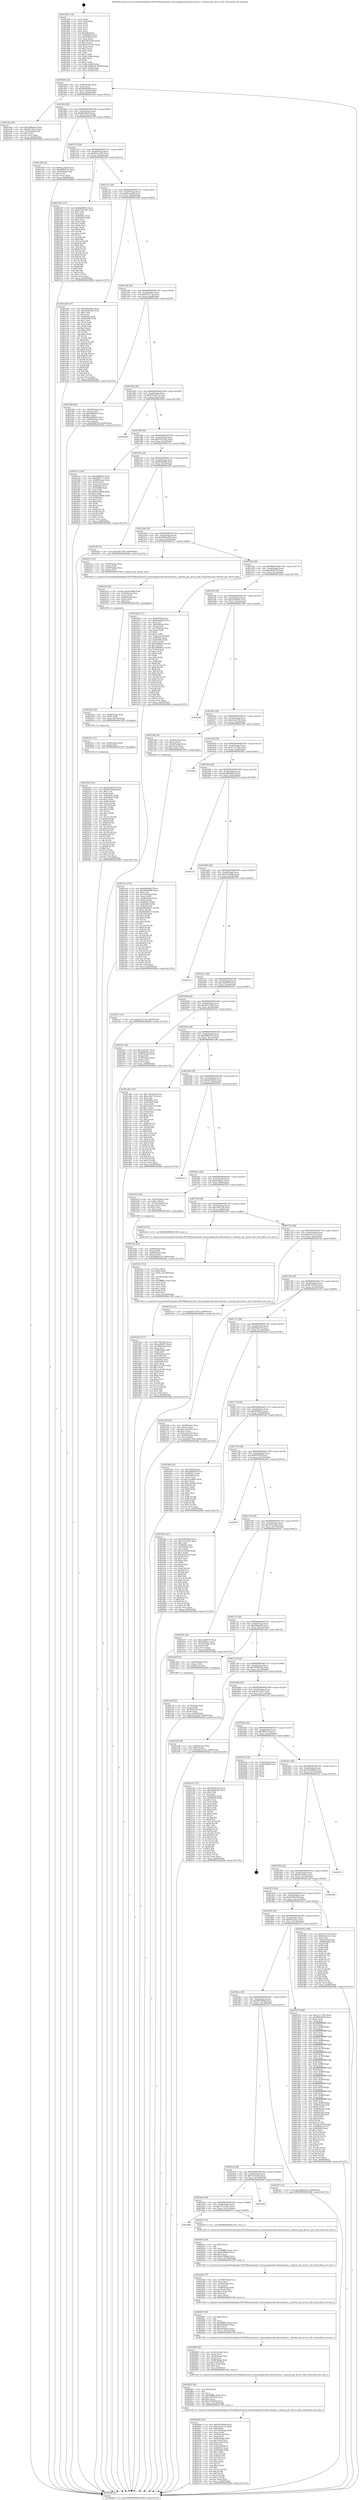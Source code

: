 digraph "0x401460" {
  label = "0x401460 (/mnt/c/Users/mathe/Desktop/tcc/POCII/binaries/extr_linuxsamplesvfio-mdevmbochs.c_mbochs_get_device_info_Final-ollvm.out::main(0))"
  labelloc = "t"
  node[shape=record]

  Entry [label="",width=0.3,height=0.3,shape=circle,fillcolor=black,style=filled]
  "0x4014d4" [label="{
     0x4014d4 [32]\l
     | [instrs]\l
     &nbsp;&nbsp;0x4014d4 \<+6\>: mov -0x90(%rbp),%eax\l
     &nbsp;&nbsp;0x4014da \<+2\>: mov %eax,%ecx\l
     &nbsp;&nbsp;0x4014dc \<+6\>: sub $0x8942b829,%ecx\l
     &nbsp;&nbsp;0x4014e2 \<+6\>: mov %eax,-0xa4(%rbp)\l
     &nbsp;&nbsp;0x4014e8 \<+6\>: mov %ecx,-0xa8(%rbp)\l
     &nbsp;&nbsp;0x4014ee \<+6\>: je 0000000000401a9a \<main+0x63a\>\l
  }"]
  "0x401a9a" [label="{
     0x401a9a [30]\l
     | [instrs]\l
     &nbsp;&nbsp;0x401a9a \<+5\>: mov $0x249bafe0,%eax\l
     &nbsp;&nbsp;0x401a9f \<+5\>: mov $0x48130ede,%ecx\l
     &nbsp;&nbsp;0x401aa4 \<+3\>: mov -0x35(%rbp),%dl\l
     &nbsp;&nbsp;0x401aa7 \<+3\>: test $0x1,%dl\l
     &nbsp;&nbsp;0x401aaa \<+3\>: cmovne %ecx,%eax\l
     &nbsp;&nbsp;0x401aad \<+6\>: mov %eax,-0x90(%rbp)\l
     &nbsp;&nbsp;0x401ab3 \<+5\>: jmp 00000000004026db \<main+0x127b\>\l
  }"]
  "0x4014f4" [label="{
     0x4014f4 [28]\l
     | [instrs]\l
     &nbsp;&nbsp;0x4014f4 \<+5\>: jmp 00000000004014f9 \<main+0x99\>\l
     &nbsp;&nbsp;0x4014f9 \<+6\>: mov -0xa4(%rbp),%eax\l
     &nbsp;&nbsp;0x4014ff \<+5\>: sub $0x8baf0ddd,%eax\l
     &nbsp;&nbsp;0x401504 \<+6\>: mov %eax,-0xac(%rbp)\l
     &nbsp;&nbsp;0x40150a \<+6\>: je 0000000000401c68 \<main+0x808\>\l
  }"]
  Exit [label="",width=0.3,height=0.3,shape=circle,fillcolor=black,style=filled,peripheries=2]
  "0x401c68" [label="{
     0x401c68 [30]\l
     | [instrs]\l
     &nbsp;&nbsp;0x401c68 \<+5\>: mov $0x8ecafab9,%eax\l
     &nbsp;&nbsp;0x401c6d \<+5\>: mov $0xd98b8720,%ecx\l
     &nbsp;&nbsp;0x401c72 \<+3\>: mov -0x2d(%rbp),%dl\l
     &nbsp;&nbsp;0x401c75 \<+3\>: test $0x1,%dl\l
     &nbsp;&nbsp;0x401c78 \<+3\>: cmovne %ecx,%eax\l
     &nbsp;&nbsp;0x401c7b \<+6\>: mov %eax,-0x90(%rbp)\l
     &nbsp;&nbsp;0x401c81 \<+5\>: jmp 00000000004026db \<main+0x127b\>\l
  }"]
  "0x401510" [label="{
     0x401510 [28]\l
     | [instrs]\l
     &nbsp;&nbsp;0x401510 \<+5\>: jmp 0000000000401515 \<main+0xb5\>\l
     &nbsp;&nbsp;0x401515 \<+6\>: mov -0xa4(%rbp),%eax\l
     &nbsp;&nbsp;0x40151b \<+5\>: sub $0x8de3c220,%eax\l
     &nbsp;&nbsp;0x401520 \<+6\>: mov %eax,-0xb0(%rbp)\l
     &nbsp;&nbsp;0x401526 \<+6\>: je 0000000000402345 \<main+0xee5\>\l
  }"]
  "0x40226a" [label="{
     0x40226a [141]\l
     | [instrs]\l
     &nbsp;&nbsp;0x40226a \<+5\>: mov $0x93b3637d,%eax\l
     &nbsp;&nbsp;0x40226f \<+5\>: mov $0x6875b94d,%esi\l
     &nbsp;&nbsp;0x402274 \<+2\>: mov $0x1,%cl\l
     &nbsp;&nbsp;0x402276 \<+2\>: xor %edx,%edx\l
     &nbsp;&nbsp;0x402278 \<+8\>: mov 0x40505c,%r8d\l
     &nbsp;&nbsp;0x402280 \<+8\>: mov 0x405060,%r9d\l
     &nbsp;&nbsp;0x402288 \<+3\>: sub $0x1,%edx\l
     &nbsp;&nbsp;0x40228b \<+3\>: mov %r8d,%r10d\l
     &nbsp;&nbsp;0x40228e \<+3\>: add %edx,%r10d\l
     &nbsp;&nbsp;0x402291 \<+4\>: imul %r10d,%r8d\l
     &nbsp;&nbsp;0x402295 \<+4\>: and $0x1,%r8d\l
     &nbsp;&nbsp;0x402299 \<+4\>: cmp $0x0,%r8d\l
     &nbsp;&nbsp;0x40229d \<+4\>: sete %r11b\l
     &nbsp;&nbsp;0x4022a1 \<+4\>: cmp $0xa,%r9d\l
     &nbsp;&nbsp;0x4022a5 \<+3\>: setl %bl\l
     &nbsp;&nbsp;0x4022a8 \<+3\>: mov %r11b,%r14b\l
     &nbsp;&nbsp;0x4022ab \<+4\>: xor $0xff,%r14b\l
     &nbsp;&nbsp;0x4022af \<+3\>: mov %bl,%r15b\l
     &nbsp;&nbsp;0x4022b2 \<+4\>: xor $0xff,%r15b\l
     &nbsp;&nbsp;0x4022b6 \<+3\>: xor $0x0,%cl\l
     &nbsp;&nbsp;0x4022b9 \<+3\>: mov %r14b,%r12b\l
     &nbsp;&nbsp;0x4022bc \<+4\>: and $0x0,%r12b\l
     &nbsp;&nbsp;0x4022c0 \<+3\>: and %cl,%r11b\l
     &nbsp;&nbsp;0x4022c3 \<+3\>: mov %r15b,%r13b\l
     &nbsp;&nbsp;0x4022c6 \<+4\>: and $0x0,%r13b\l
     &nbsp;&nbsp;0x4022ca \<+2\>: and %cl,%bl\l
     &nbsp;&nbsp;0x4022cc \<+3\>: or %r11b,%r12b\l
     &nbsp;&nbsp;0x4022cf \<+3\>: or %bl,%r13b\l
     &nbsp;&nbsp;0x4022d2 \<+3\>: xor %r13b,%r12b\l
     &nbsp;&nbsp;0x4022d5 \<+3\>: or %r15b,%r14b\l
     &nbsp;&nbsp;0x4022d8 \<+4\>: xor $0xff,%r14b\l
     &nbsp;&nbsp;0x4022dc \<+3\>: or $0x0,%cl\l
     &nbsp;&nbsp;0x4022df \<+3\>: and %cl,%r14b\l
     &nbsp;&nbsp;0x4022e2 \<+3\>: or %r14b,%r12b\l
     &nbsp;&nbsp;0x4022e5 \<+4\>: test $0x1,%r12b\l
     &nbsp;&nbsp;0x4022e9 \<+3\>: cmovne %esi,%eax\l
     &nbsp;&nbsp;0x4022ec \<+6\>: mov %eax,-0x90(%rbp)\l
     &nbsp;&nbsp;0x4022f2 \<+5\>: jmp 00000000004026db \<main+0x127b\>\l
  }"]
  "0x402345" [label="{
     0x402345 [137]\l
     | [instrs]\l
     &nbsp;&nbsp;0x402345 \<+5\>: mov $0xda80f433,%eax\l
     &nbsp;&nbsp;0x40234a \<+5\>: mov $0x974512b5,%ecx\l
     &nbsp;&nbsp;0x40234f \<+2\>: mov $0x1,%dl\l
     &nbsp;&nbsp;0x402351 \<+2\>: xor %esi,%esi\l
     &nbsp;&nbsp;0x402353 \<+7\>: mov 0x40505c,%edi\l
     &nbsp;&nbsp;0x40235a \<+8\>: mov 0x405060,%r8d\l
     &nbsp;&nbsp;0x402362 \<+3\>: sub $0x1,%esi\l
     &nbsp;&nbsp;0x402365 \<+3\>: mov %edi,%r9d\l
     &nbsp;&nbsp;0x402368 \<+3\>: add %esi,%r9d\l
     &nbsp;&nbsp;0x40236b \<+4\>: imul %r9d,%edi\l
     &nbsp;&nbsp;0x40236f \<+3\>: and $0x1,%edi\l
     &nbsp;&nbsp;0x402372 \<+3\>: cmp $0x0,%edi\l
     &nbsp;&nbsp;0x402375 \<+4\>: sete %r10b\l
     &nbsp;&nbsp;0x402379 \<+4\>: cmp $0xa,%r8d\l
     &nbsp;&nbsp;0x40237d \<+4\>: setl %r11b\l
     &nbsp;&nbsp;0x402381 \<+3\>: mov %r10b,%bl\l
     &nbsp;&nbsp;0x402384 \<+3\>: xor $0xff,%bl\l
     &nbsp;&nbsp;0x402387 \<+3\>: mov %r11b,%r14b\l
     &nbsp;&nbsp;0x40238a \<+4\>: xor $0xff,%r14b\l
     &nbsp;&nbsp;0x40238e \<+3\>: xor $0x0,%dl\l
     &nbsp;&nbsp;0x402391 \<+3\>: mov %bl,%r15b\l
     &nbsp;&nbsp;0x402394 \<+4\>: and $0x0,%r15b\l
     &nbsp;&nbsp;0x402398 \<+3\>: and %dl,%r10b\l
     &nbsp;&nbsp;0x40239b \<+3\>: mov %r14b,%r12b\l
     &nbsp;&nbsp;0x40239e \<+4\>: and $0x0,%r12b\l
     &nbsp;&nbsp;0x4023a2 \<+3\>: and %dl,%r11b\l
     &nbsp;&nbsp;0x4023a5 \<+3\>: or %r10b,%r15b\l
     &nbsp;&nbsp;0x4023a8 \<+3\>: or %r11b,%r12b\l
     &nbsp;&nbsp;0x4023ab \<+3\>: xor %r12b,%r15b\l
     &nbsp;&nbsp;0x4023ae \<+3\>: or %r14b,%bl\l
     &nbsp;&nbsp;0x4023b1 \<+3\>: xor $0xff,%bl\l
     &nbsp;&nbsp;0x4023b4 \<+3\>: or $0x0,%dl\l
     &nbsp;&nbsp;0x4023b7 \<+2\>: and %dl,%bl\l
     &nbsp;&nbsp;0x4023b9 \<+3\>: or %bl,%r15b\l
     &nbsp;&nbsp;0x4023bc \<+4\>: test $0x1,%r15b\l
     &nbsp;&nbsp;0x4023c0 \<+3\>: cmovne %ecx,%eax\l
     &nbsp;&nbsp;0x4023c3 \<+6\>: mov %eax,-0x90(%rbp)\l
     &nbsp;&nbsp;0x4023c9 \<+5\>: jmp 00000000004026db \<main+0x127b\>\l
  }"]
  "0x40152c" [label="{
     0x40152c [28]\l
     | [instrs]\l
     &nbsp;&nbsp;0x40152c \<+5\>: jmp 0000000000401531 \<main+0xd1\>\l
     &nbsp;&nbsp;0x401531 \<+6\>: mov -0xa4(%rbp),%eax\l
     &nbsp;&nbsp;0x401537 \<+5\>: sub $0x8ecafab9,%eax\l
     &nbsp;&nbsp;0x40153c \<+6\>: mov %eax,-0xb4(%rbp)\l
     &nbsp;&nbsp;0x401542 \<+6\>: je 0000000000401e00 \<main+0x9a0\>\l
  }"]
  "0x40225e" [label="{
     0x40225e [12]\l
     | [instrs]\l
     &nbsp;&nbsp;0x40225e \<+4\>: mov -0x50(%rbp),%rdi\l
     &nbsp;&nbsp;0x402262 \<+3\>: mov (%rdi),%rdi\l
     &nbsp;&nbsp;0x402265 \<+5\>: call 0000000000401030 \<free@plt\>\l
     | [calls]\l
     &nbsp;&nbsp;0x401030 \{1\} (unknown)\l
  }"]
  "0x401e00" [label="{
     0x401e00 [137]\l
     | [instrs]\l
     &nbsp;&nbsp;0x401e00 \<+5\>: mov $0xa9ba06d3,%eax\l
     &nbsp;&nbsp;0x401e05 \<+5\>: mov $0xa3ed1250,%ecx\l
     &nbsp;&nbsp;0x401e0a \<+2\>: mov $0x1,%dl\l
     &nbsp;&nbsp;0x401e0c \<+2\>: xor %esi,%esi\l
     &nbsp;&nbsp;0x401e0e \<+7\>: mov 0x40505c,%edi\l
     &nbsp;&nbsp;0x401e15 \<+8\>: mov 0x405060,%r8d\l
     &nbsp;&nbsp;0x401e1d \<+3\>: sub $0x1,%esi\l
     &nbsp;&nbsp;0x401e20 \<+3\>: mov %edi,%r9d\l
     &nbsp;&nbsp;0x401e23 \<+3\>: add %esi,%r9d\l
     &nbsp;&nbsp;0x401e26 \<+4\>: imul %r9d,%edi\l
     &nbsp;&nbsp;0x401e2a \<+3\>: and $0x1,%edi\l
     &nbsp;&nbsp;0x401e2d \<+3\>: cmp $0x0,%edi\l
     &nbsp;&nbsp;0x401e30 \<+4\>: sete %r10b\l
     &nbsp;&nbsp;0x401e34 \<+4\>: cmp $0xa,%r8d\l
     &nbsp;&nbsp;0x401e38 \<+4\>: setl %r11b\l
     &nbsp;&nbsp;0x401e3c \<+3\>: mov %r10b,%bl\l
     &nbsp;&nbsp;0x401e3f \<+3\>: xor $0xff,%bl\l
     &nbsp;&nbsp;0x401e42 \<+3\>: mov %r11b,%r14b\l
     &nbsp;&nbsp;0x401e45 \<+4\>: xor $0xff,%r14b\l
     &nbsp;&nbsp;0x401e49 \<+3\>: xor $0x1,%dl\l
     &nbsp;&nbsp;0x401e4c \<+3\>: mov %bl,%r15b\l
     &nbsp;&nbsp;0x401e4f \<+4\>: and $0xff,%r15b\l
     &nbsp;&nbsp;0x401e53 \<+3\>: and %dl,%r10b\l
     &nbsp;&nbsp;0x401e56 \<+3\>: mov %r14b,%r12b\l
     &nbsp;&nbsp;0x401e59 \<+4\>: and $0xff,%r12b\l
     &nbsp;&nbsp;0x401e5d \<+3\>: and %dl,%r11b\l
     &nbsp;&nbsp;0x401e60 \<+3\>: or %r10b,%r15b\l
     &nbsp;&nbsp;0x401e63 \<+3\>: or %r11b,%r12b\l
     &nbsp;&nbsp;0x401e66 \<+3\>: xor %r12b,%r15b\l
     &nbsp;&nbsp;0x401e69 \<+3\>: or %r14b,%bl\l
     &nbsp;&nbsp;0x401e6c \<+3\>: xor $0xff,%bl\l
     &nbsp;&nbsp;0x401e6f \<+3\>: or $0x1,%dl\l
     &nbsp;&nbsp;0x401e72 \<+2\>: and %dl,%bl\l
     &nbsp;&nbsp;0x401e74 \<+3\>: or %bl,%r15b\l
     &nbsp;&nbsp;0x401e77 \<+4\>: test $0x1,%r15b\l
     &nbsp;&nbsp;0x401e7b \<+3\>: cmovne %ecx,%eax\l
     &nbsp;&nbsp;0x401e7e \<+6\>: mov %eax,-0x90(%rbp)\l
     &nbsp;&nbsp;0x401e84 \<+5\>: jmp 00000000004026db \<main+0x127b\>\l
  }"]
  "0x401548" [label="{
     0x401548 [28]\l
     | [instrs]\l
     &nbsp;&nbsp;0x401548 \<+5\>: jmp 000000000040154d \<main+0xed\>\l
     &nbsp;&nbsp;0x40154d \<+6\>: mov -0xa4(%rbp),%eax\l
     &nbsp;&nbsp;0x401553 \<+5\>: sub $0x91f2773b,%eax\l
     &nbsp;&nbsp;0x401558 \<+6\>: mov %eax,-0xb8(%rbp)\l
     &nbsp;&nbsp;0x40155e \<+6\>: je 0000000000401dd6 \<main+0x976\>\l
  }"]
  "0x40224c" [label="{
     0x40224c [18]\l
     | [instrs]\l
     &nbsp;&nbsp;0x40224c \<+4\>: mov -0x68(%rbp),%rdi\l
     &nbsp;&nbsp;0x402250 \<+3\>: mov (%rdi),%rdi\l
     &nbsp;&nbsp;0x402253 \<+6\>: mov %eax,-0x154(%rbp)\l
     &nbsp;&nbsp;0x402259 \<+5\>: call 0000000000401030 \<free@plt\>\l
     | [calls]\l
     &nbsp;&nbsp;0x401030 \{1\} (unknown)\l
  }"]
  "0x401dd6" [label="{
     0x401dd6 [42]\l
     | [instrs]\l
     &nbsp;&nbsp;0x401dd6 \<+4\>: mov -0x60(%rbp),%rax\l
     &nbsp;&nbsp;0x401dda \<+2\>: mov (%rax),%ecx\l
     &nbsp;&nbsp;0x401ddc \<+6\>: sub $0xd3f60b6c,%ecx\l
     &nbsp;&nbsp;0x401de2 \<+3\>: add $0x1,%ecx\l
     &nbsp;&nbsp;0x401de5 \<+6\>: add $0xd3f60b6c,%ecx\l
     &nbsp;&nbsp;0x401deb \<+4\>: mov -0x60(%rbp),%rax\l
     &nbsp;&nbsp;0x401def \<+2\>: mov %ecx,(%rax)\l
     &nbsp;&nbsp;0x401df1 \<+10\>: movl $0xf9dfe53d,-0x90(%rbp)\l
     &nbsp;&nbsp;0x401dfb \<+5\>: jmp 00000000004026db \<main+0x127b\>\l
  }"]
  "0x401564" [label="{
     0x401564 [28]\l
     | [instrs]\l
     &nbsp;&nbsp;0x401564 \<+5\>: jmp 0000000000401569 \<main+0x109\>\l
     &nbsp;&nbsp;0x401569 \<+6\>: mov -0xa4(%rbp),%eax\l
     &nbsp;&nbsp;0x40156f \<+5\>: sub $0x93b3637d,%eax\l
     &nbsp;&nbsp;0x401574 \<+6\>: mov %eax,-0xbc(%rbp)\l
     &nbsp;&nbsp;0x40157a \<+6\>: je 0000000000402666 \<main+0x1206\>\l
  }"]
  "0x40222f" [label="{
     0x40222f [29]\l
     | [instrs]\l
     &nbsp;&nbsp;0x40222f \<+10\>: movabs $0x4030b6,%rdi\l
     &nbsp;&nbsp;0x402239 \<+4\>: mov -0x40(%rbp),%rsi\l
     &nbsp;&nbsp;0x40223d \<+2\>: mov %eax,(%rsi)\l
     &nbsp;&nbsp;0x40223f \<+4\>: mov -0x40(%rbp),%rsi\l
     &nbsp;&nbsp;0x402243 \<+2\>: mov (%rsi),%esi\l
     &nbsp;&nbsp;0x402245 \<+2\>: mov $0x0,%al\l
     &nbsp;&nbsp;0x402247 \<+5\>: call 0000000000401040 \<printf@plt\>\l
     | [calls]\l
     &nbsp;&nbsp;0x401040 \{1\} (unknown)\l
  }"]
  "0x402666" [label="{
     0x402666\l
  }", style=dashed]
  "0x401580" [label="{
     0x401580 [28]\l
     | [instrs]\l
     &nbsp;&nbsp;0x401580 \<+5\>: jmp 0000000000401585 \<main+0x125\>\l
     &nbsp;&nbsp;0x401585 \<+6\>: mov -0xa4(%rbp),%eax\l
     &nbsp;&nbsp;0x40158b \<+5\>: sub $0x974512b5,%eax\l
     &nbsp;&nbsp;0x401590 \<+6\>: mov %eax,-0xc0(%rbp)\l
     &nbsp;&nbsp;0x401596 \<+6\>: je 00000000004023ce \<main+0xf6e\>\l
  }"]
  "0x4020dd" [label="{
     0x4020dd [125]\l
     | [instrs]\l
     &nbsp;&nbsp;0x4020dd \<+5\>: mov $0x436180e8,%ecx\l
     &nbsp;&nbsp;0x4020e2 \<+5\>: mov $0xee6e1e33,%edx\l
     &nbsp;&nbsp;0x4020e7 \<+3\>: xor %r8d,%r8d\l
     &nbsp;&nbsp;0x4020ea \<+7\>: mov -0x150(%rbp),%r9d\l
     &nbsp;&nbsp;0x4020f1 \<+4\>: imul %eax,%r9d\l
     &nbsp;&nbsp;0x4020f5 \<+4\>: mov -0x50(%rbp),%rsi\l
     &nbsp;&nbsp;0x4020f9 \<+3\>: mov (%rsi),%rsi\l
     &nbsp;&nbsp;0x4020fc \<+4\>: mov -0x48(%rbp),%rdi\l
     &nbsp;&nbsp;0x402100 \<+3\>: movslq (%rdi),%rdi\l
     &nbsp;&nbsp;0x402103 \<+4\>: imul $0xc,%rdi,%rdi\l
     &nbsp;&nbsp;0x402107 \<+3\>: add %rdi,%rsi\l
     &nbsp;&nbsp;0x40210a \<+4\>: mov %r9d,0x8(%rsi)\l
     &nbsp;&nbsp;0x40210e \<+7\>: mov 0x40505c,%eax\l
     &nbsp;&nbsp;0x402115 \<+8\>: mov 0x405060,%r9d\l
     &nbsp;&nbsp;0x40211d \<+4\>: sub $0x1,%r8d\l
     &nbsp;&nbsp;0x402121 \<+3\>: mov %eax,%r10d\l
     &nbsp;&nbsp;0x402124 \<+3\>: add %r8d,%r10d\l
     &nbsp;&nbsp;0x402127 \<+4\>: imul %r10d,%eax\l
     &nbsp;&nbsp;0x40212b \<+3\>: and $0x1,%eax\l
     &nbsp;&nbsp;0x40212e \<+3\>: cmp $0x0,%eax\l
     &nbsp;&nbsp;0x402131 \<+4\>: sete %r11b\l
     &nbsp;&nbsp;0x402135 \<+4\>: cmp $0xa,%r9d\l
     &nbsp;&nbsp;0x402139 \<+3\>: setl %bl\l
     &nbsp;&nbsp;0x40213c \<+3\>: mov %r11b,%r14b\l
     &nbsp;&nbsp;0x40213f \<+3\>: and %bl,%r14b\l
     &nbsp;&nbsp;0x402142 \<+3\>: xor %bl,%r11b\l
     &nbsp;&nbsp;0x402145 \<+3\>: or %r11b,%r14b\l
     &nbsp;&nbsp;0x402148 \<+4\>: test $0x1,%r14b\l
     &nbsp;&nbsp;0x40214c \<+3\>: cmovne %edx,%ecx\l
     &nbsp;&nbsp;0x40214f \<+6\>: mov %ecx,-0x90(%rbp)\l
     &nbsp;&nbsp;0x402155 \<+5\>: jmp 00000000004026db \<main+0x127b\>\l
  }"]
  "0x4023ce" [label="{
     0x4023ce [108]\l
     | [instrs]\l
     &nbsp;&nbsp;0x4023ce \<+5\>: mov $0xda80f433,%eax\l
     &nbsp;&nbsp;0x4023d3 \<+5\>: mov $0x3ff417c3,%ecx\l
     &nbsp;&nbsp;0x4023d8 \<+7\>: mov -0x88(%rbp),%rdx\l
     &nbsp;&nbsp;0x4023df \<+2\>: mov (%rdx),%esi\l
     &nbsp;&nbsp;0x4023e1 \<+3\>: mov %esi,-0x2c(%rbp)\l
     &nbsp;&nbsp;0x4023e4 \<+7\>: mov 0x40505c,%esi\l
     &nbsp;&nbsp;0x4023eb \<+7\>: mov 0x405060,%edi\l
     &nbsp;&nbsp;0x4023f2 \<+3\>: mov %esi,%r8d\l
     &nbsp;&nbsp;0x4023f5 \<+7\>: add $0xfb1e8598,%r8d\l
     &nbsp;&nbsp;0x4023fc \<+4\>: sub $0x1,%r8d\l
     &nbsp;&nbsp;0x402400 \<+7\>: sub $0xfb1e8598,%r8d\l
     &nbsp;&nbsp;0x402407 \<+4\>: imul %r8d,%esi\l
     &nbsp;&nbsp;0x40240b \<+3\>: and $0x1,%esi\l
     &nbsp;&nbsp;0x40240e \<+3\>: cmp $0x0,%esi\l
     &nbsp;&nbsp;0x402411 \<+4\>: sete %r9b\l
     &nbsp;&nbsp;0x402415 \<+3\>: cmp $0xa,%edi\l
     &nbsp;&nbsp;0x402418 \<+4\>: setl %r10b\l
     &nbsp;&nbsp;0x40241c \<+3\>: mov %r9b,%r11b\l
     &nbsp;&nbsp;0x40241f \<+3\>: and %r10b,%r11b\l
     &nbsp;&nbsp;0x402422 \<+3\>: xor %r10b,%r9b\l
     &nbsp;&nbsp;0x402425 \<+3\>: or %r9b,%r11b\l
     &nbsp;&nbsp;0x402428 \<+4\>: test $0x1,%r11b\l
     &nbsp;&nbsp;0x40242c \<+3\>: cmovne %ecx,%eax\l
     &nbsp;&nbsp;0x40242f \<+6\>: mov %eax,-0x90(%rbp)\l
     &nbsp;&nbsp;0x402435 \<+5\>: jmp 00000000004026db \<main+0x127b\>\l
  }"]
  "0x40159c" [label="{
     0x40159c [28]\l
     | [instrs]\l
     &nbsp;&nbsp;0x40159c \<+5\>: jmp 00000000004015a1 \<main+0x141\>\l
     &nbsp;&nbsp;0x4015a1 \<+6\>: mov -0xa4(%rbp),%eax\l
     &nbsp;&nbsp;0x4015a7 \<+5\>: sub $0x9b09c8f8,%eax\l
     &nbsp;&nbsp;0x4015ac \<+6\>: mov %eax,-0xc4(%rbp)\l
     &nbsp;&nbsp;0x4015b2 \<+6\>: je 0000000000401f4f \<main+0xaef\>\l
  }"]
  "0x4020b5" [label="{
     0x4020b5 [40]\l
     | [instrs]\l
     &nbsp;&nbsp;0x4020b5 \<+5\>: mov $0x2,%ecx\l
     &nbsp;&nbsp;0x4020ba \<+1\>: cltd\l
     &nbsp;&nbsp;0x4020bb \<+2\>: idiv %ecx\l
     &nbsp;&nbsp;0x4020bd \<+6\>: imul $0xfffffffe,%edx,%ecx\l
     &nbsp;&nbsp;0x4020c3 \<+6\>: sub $0xce87f934,%ecx\l
     &nbsp;&nbsp;0x4020c9 \<+3\>: add $0x1,%ecx\l
     &nbsp;&nbsp;0x4020cc \<+6\>: add $0xce87f934,%ecx\l
     &nbsp;&nbsp;0x4020d2 \<+6\>: mov %ecx,-0x150(%rbp)\l
     &nbsp;&nbsp;0x4020d8 \<+5\>: call 0000000000401160 \<next_i\>\l
     | [calls]\l
     &nbsp;&nbsp;0x401160 \{1\} (/mnt/c/Users/mathe/Desktop/tcc/POCII/binaries/extr_linuxsamplesvfio-mdevmbochs.c_mbochs_get_device_info_Final-ollvm.out::next_i)\l
  }"]
  "0x401f4f" [label="{
     0x401f4f [15]\l
     | [instrs]\l
     &nbsp;&nbsp;0x401f4f \<+10\>: movl $0xd441350f,-0x90(%rbp)\l
     &nbsp;&nbsp;0x401f59 \<+5\>: jmp 00000000004026db \<main+0x127b\>\l
  }"]
  "0x4015b8" [label="{
     0x4015b8 [28]\l
     | [instrs]\l
     &nbsp;&nbsp;0x4015b8 \<+5\>: jmp 00000000004015bd \<main+0x15d\>\l
     &nbsp;&nbsp;0x4015bd \<+6\>: mov -0xa4(%rbp),%eax\l
     &nbsp;&nbsp;0x4015c3 \<+5\>: sub $0x9dbbe007,%eax\l
     &nbsp;&nbsp;0x4015c8 \<+6\>: mov %eax,-0xc8(%rbp)\l
     &nbsp;&nbsp;0x4015ce \<+6\>: je 000000000040221c \<main+0xdbc\>\l
  }"]
  "0x40208f" [label="{
     0x40208f [38]\l
     | [instrs]\l
     &nbsp;&nbsp;0x40208f \<+6\>: mov -0x14c(%rbp),%ecx\l
     &nbsp;&nbsp;0x402095 \<+3\>: imul %eax,%ecx\l
     &nbsp;&nbsp;0x402098 \<+4\>: mov -0x50(%rbp),%rsi\l
     &nbsp;&nbsp;0x40209c \<+3\>: mov (%rsi),%rsi\l
     &nbsp;&nbsp;0x40209f \<+4\>: mov -0x48(%rbp),%rdi\l
     &nbsp;&nbsp;0x4020a3 \<+3\>: movslq (%rdi),%rdi\l
     &nbsp;&nbsp;0x4020a6 \<+4\>: imul $0xc,%rdi,%rdi\l
     &nbsp;&nbsp;0x4020aa \<+3\>: add %rdi,%rsi\l
     &nbsp;&nbsp;0x4020ad \<+3\>: mov %ecx,0x4(%rsi)\l
     &nbsp;&nbsp;0x4020b0 \<+5\>: call 0000000000401160 \<next_i\>\l
     | [calls]\l
     &nbsp;&nbsp;0x401160 \{1\} (/mnt/c/Users/mathe/Desktop/tcc/POCII/binaries/extr_linuxsamplesvfio-mdevmbochs.c_mbochs_get_device_info_Final-ollvm.out::next_i)\l
  }"]
  "0x40221c" [label="{
     0x40221c [19]\l
     | [instrs]\l
     &nbsp;&nbsp;0x40221c \<+4\>: mov -0x68(%rbp),%rax\l
     &nbsp;&nbsp;0x402220 \<+3\>: mov (%rax),%rdi\l
     &nbsp;&nbsp;0x402223 \<+4\>: mov -0x50(%rbp),%rax\l
     &nbsp;&nbsp;0x402227 \<+3\>: mov (%rax),%rsi\l
     &nbsp;&nbsp;0x40222a \<+5\>: call 0000000000401420 \<mbochs_get_device_info\>\l
     | [calls]\l
     &nbsp;&nbsp;0x401420 \{1\} (/mnt/c/Users/mathe/Desktop/tcc/POCII/binaries/extr_linuxsamplesvfio-mdevmbochs.c_mbochs_get_device_info_Final-ollvm.out::mbochs_get_device_info)\l
  }"]
  "0x4015d4" [label="{
     0x4015d4 [28]\l
     | [instrs]\l
     &nbsp;&nbsp;0x4015d4 \<+5\>: jmp 00000000004015d9 \<main+0x179\>\l
     &nbsp;&nbsp;0x4015d9 \<+6\>: mov -0xa4(%rbp),%eax\l
     &nbsp;&nbsp;0x4015df \<+5\>: sub $0xa0b8ef78,%eax\l
     &nbsp;&nbsp;0x4015e4 \<+6\>: mov %eax,-0xcc(%rbp)\l
     &nbsp;&nbsp;0x4015ea \<+6\>: je 0000000000401bbd \<main+0x75d\>\l
  }"]
  "0x402067" [label="{
     0x402067 [40]\l
     | [instrs]\l
     &nbsp;&nbsp;0x402067 \<+5\>: mov $0x2,%ecx\l
     &nbsp;&nbsp;0x40206c \<+1\>: cltd\l
     &nbsp;&nbsp;0x40206d \<+2\>: idiv %ecx\l
     &nbsp;&nbsp;0x40206f \<+6\>: imul $0xfffffffe,%edx,%ecx\l
     &nbsp;&nbsp;0x402075 \<+6\>: sub $0xe85ab0ae,%ecx\l
     &nbsp;&nbsp;0x40207b \<+3\>: add $0x1,%ecx\l
     &nbsp;&nbsp;0x40207e \<+6\>: add $0xe85ab0ae,%ecx\l
     &nbsp;&nbsp;0x402084 \<+6\>: mov %ecx,-0x14c(%rbp)\l
     &nbsp;&nbsp;0x40208a \<+5\>: call 0000000000401160 \<next_i\>\l
     | [calls]\l
     &nbsp;&nbsp;0x401160 \{1\} (/mnt/c/Users/mathe/Desktop/tcc/POCII/binaries/extr_linuxsamplesvfio-mdevmbochs.c_mbochs_get_device_info_Final-ollvm.out::next_i)\l
  }"]
  "0x401bbd" [label="{
     0x401bbd [171]\l
     | [instrs]\l
     &nbsp;&nbsp;0x401bbd \<+5\>: mov $0xf19f36f,%eax\l
     &nbsp;&nbsp;0x401bc2 \<+5\>: mov $0x8baf0ddd,%ecx\l
     &nbsp;&nbsp;0x401bc7 \<+2\>: mov $0x1,%dl\l
     &nbsp;&nbsp;0x401bc9 \<+4\>: mov -0x60(%rbp),%rsi\l
     &nbsp;&nbsp;0x401bcd \<+2\>: mov (%rsi),%edi\l
     &nbsp;&nbsp;0x401bcf \<+4\>: mov -0x70(%rbp),%rsi\l
     &nbsp;&nbsp;0x401bd3 \<+2\>: cmp (%rsi),%edi\l
     &nbsp;&nbsp;0x401bd5 \<+4\>: setl %r8b\l
     &nbsp;&nbsp;0x401bd9 \<+4\>: and $0x1,%r8b\l
     &nbsp;&nbsp;0x401bdd \<+4\>: mov %r8b,-0x2d(%rbp)\l
     &nbsp;&nbsp;0x401be1 \<+7\>: mov 0x40505c,%edi\l
     &nbsp;&nbsp;0x401be8 \<+8\>: mov 0x405060,%r9d\l
     &nbsp;&nbsp;0x401bf0 \<+3\>: mov %edi,%r10d\l
     &nbsp;&nbsp;0x401bf3 \<+7\>: sub $0x18f0863c,%r10d\l
     &nbsp;&nbsp;0x401bfa \<+4\>: sub $0x1,%r10d\l
     &nbsp;&nbsp;0x401bfe \<+7\>: add $0x18f0863c,%r10d\l
     &nbsp;&nbsp;0x401c05 \<+4\>: imul %r10d,%edi\l
     &nbsp;&nbsp;0x401c09 \<+3\>: and $0x1,%edi\l
     &nbsp;&nbsp;0x401c0c \<+3\>: cmp $0x0,%edi\l
     &nbsp;&nbsp;0x401c0f \<+4\>: sete %r8b\l
     &nbsp;&nbsp;0x401c13 \<+4\>: cmp $0xa,%r9d\l
     &nbsp;&nbsp;0x401c17 \<+4\>: setl %r11b\l
     &nbsp;&nbsp;0x401c1b \<+3\>: mov %r8b,%bl\l
     &nbsp;&nbsp;0x401c1e \<+3\>: xor $0xff,%bl\l
     &nbsp;&nbsp;0x401c21 \<+3\>: mov %r11b,%r14b\l
     &nbsp;&nbsp;0x401c24 \<+4\>: xor $0xff,%r14b\l
     &nbsp;&nbsp;0x401c28 \<+3\>: xor $0x0,%dl\l
     &nbsp;&nbsp;0x401c2b \<+3\>: mov %bl,%r15b\l
     &nbsp;&nbsp;0x401c2e \<+4\>: and $0x0,%r15b\l
     &nbsp;&nbsp;0x401c32 \<+3\>: and %dl,%r8b\l
     &nbsp;&nbsp;0x401c35 \<+3\>: mov %r14b,%r12b\l
     &nbsp;&nbsp;0x401c38 \<+4\>: and $0x0,%r12b\l
     &nbsp;&nbsp;0x401c3c \<+3\>: and %dl,%r11b\l
     &nbsp;&nbsp;0x401c3f \<+3\>: or %r8b,%r15b\l
     &nbsp;&nbsp;0x401c42 \<+3\>: or %r11b,%r12b\l
     &nbsp;&nbsp;0x401c45 \<+3\>: xor %r12b,%r15b\l
     &nbsp;&nbsp;0x401c48 \<+3\>: or %r14b,%bl\l
     &nbsp;&nbsp;0x401c4b \<+3\>: xor $0xff,%bl\l
     &nbsp;&nbsp;0x401c4e \<+3\>: or $0x0,%dl\l
     &nbsp;&nbsp;0x401c51 \<+2\>: and %dl,%bl\l
     &nbsp;&nbsp;0x401c53 \<+3\>: or %bl,%r15b\l
     &nbsp;&nbsp;0x401c56 \<+4\>: test $0x1,%r15b\l
     &nbsp;&nbsp;0x401c5a \<+3\>: cmovne %ecx,%eax\l
     &nbsp;&nbsp;0x401c5d \<+6\>: mov %eax,-0x90(%rbp)\l
     &nbsp;&nbsp;0x401c63 \<+5\>: jmp 00000000004026db \<main+0x127b\>\l
  }"]
  "0x4015f0" [label="{
     0x4015f0 [28]\l
     | [instrs]\l
     &nbsp;&nbsp;0x4015f0 \<+5\>: jmp 00000000004015f5 \<main+0x195\>\l
     &nbsp;&nbsp;0x4015f5 \<+6\>: mov -0xa4(%rbp),%eax\l
     &nbsp;&nbsp;0x4015fb \<+5\>: sub $0xa3a84037,%eax\l
     &nbsp;&nbsp;0x401600 \<+6\>: mov %eax,-0xd0(%rbp)\l
     &nbsp;&nbsp;0x401606 \<+6\>: je 0000000000402306 \<main+0xea6\>\l
  }"]
  "0x402042" [label="{
     0x402042 [37]\l
     | [instrs]\l
     &nbsp;&nbsp;0x402042 \<+6\>: mov -0x148(%rbp),%ecx\l
     &nbsp;&nbsp;0x402048 \<+3\>: imul %eax,%ecx\l
     &nbsp;&nbsp;0x40204b \<+4\>: mov -0x50(%rbp),%rsi\l
     &nbsp;&nbsp;0x40204f \<+3\>: mov (%rsi),%rsi\l
     &nbsp;&nbsp;0x402052 \<+4\>: mov -0x48(%rbp),%rdi\l
     &nbsp;&nbsp;0x402056 \<+3\>: movslq (%rdi),%rdi\l
     &nbsp;&nbsp;0x402059 \<+4\>: imul $0xc,%rdi,%rdi\l
     &nbsp;&nbsp;0x40205d \<+3\>: add %rdi,%rsi\l
     &nbsp;&nbsp;0x402060 \<+2\>: mov %ecx,(%rsi)\l
     &nbsp;&nbsp;0x402062 \<+5\>: call 0000000000401160 \<next_i\>\l
     | [calls]\l
     &nbsp;&nbsp;0x401160 \{1\} (/mnt/c/Users/mathe/Desktop/tcc/POCII/binaries/extr_linuxsamplesvfio-mdevmbochs.c_mbochs_get_device_info_Final-ollvm.out::next_i)\l
  }"]
  "0x402306" [label="{
     0x402306\l
  }", style=dashed]
  "0x40160c" [label="{
     0x40160c [28]\l
     | [instrs]\l
     &nbsp;&nbsp;0x40160c \<+5\>: jmp 0000000000401611 \<main+0x1b1\>\l
     &nbsp;&nbsp;0x401611 \<+6\>: mov -0xa4(%rbp),%eax\l
     &nbsp;&nbsp;0x401617 \<+5\>: sub $0xa3ed1250,%eax\l
     &nbsp;&nbsp;0x40161c \<+6\>: mov %eax,-0xd4(%rbp)\l
     &nbsp;&nbsp;0x401622 \<+6\>: je 0000000000401e89 \<main+0xa29\>\l
  }"]
  "0x40201a" [label="{
     0x40201a [40]\l
     | [instrs]\l
     &nbsp;&nbsp;0x40201a \<+5\>: mov $0x2,%ecx\l
     &nbsp;&nbsp;0x40201f \<+1\>: cltd\l
     &nbsp;&nbsp;0x402020 \<+2\>: idiv %ecx\l
     &nbsp;&nbsp;0x402022 \<+6\>: imul $0xfffffffe,%edx,%ecx\l
     &nbsp;&nbsp;0x402028 \<+6\>: sub $0x4259bbfe,%ecx\l
     &nbsp;&nbsp;0x40202e \<+3\>: add $0x1,%ecx\l
     &nbsp;&nbsp;0x402031 \<+6\>: add $0x4259bbfe,%ecx\l
     &nbsp;&nbsp;0x402037 \<+6\>: mov %ecx,-0x148(%rbp)\l
     &nbsp;&nbsp;0x40203d \<+5\>: call 0000000000401160 \<next_i\>\l
     | [calls]\l
     &nbsp;&nbsp;0x401160 \{1\} (/mnt/c/Users/mathe/Desktop/tcc/POCII/binaries/extr_linuxsamplesvfio-mdevmbochs.c_mbochs_get_device_info_Final-ollvm.out::next_i)\l
  }"]
  "0x401e89" [label="{
     0x401e89 [26]\l
     | [instrs]\l
     &nbsp;&nbsp;0x401e89 \<+4\>: mov -0x58(%rbp),%rax\l
     &nbsp;&nbsp;0x401e8d \<+6\>: movl $0x1,(%rax)\l
     &nbsp;&nbsp;0x401e93 \<+4\>: mov -0x58(%rbp),%rax\l
     &nbsp;&nbsp;0x401e97 \<+3\>: movslq (%rax),%rax\l
     &nbsp;&nbsp;0x401e9a \<+4\>: imul $0xc,%rax,%rdi\l
     &nbsp;&nbsp;0x401e9e \<+5\>: call 0000000000401050 \<malloc@plt\>\l
     | [calls]\l
     &nbsp;&nbsp;0x401050 \{1\} (unknown)\l
  }"]
  "0x401628" [label="{
     0x401628 [28]\l
     | [instrs]\l
     &nbsp;&nbsp;0x401628 \<+5\>: jmp 000000000040162d \<main+0x1cd\>\l
     &nbsp;&nbsp;0x40162d \<+6\>: mov -0xa4(%rbp),%eax\l
     &nbsp;&nbsp;0x401633 \<+5\>: sub $0xa7e17363,%eax\l
     &nbsp;&nbsp;0x401638 \<+6\>: mov %eax,-0xd8(%rbp)\l
     &nbsp;&nbsp;0x40163e \<+6\>: je 000000000040244c \<main+0xfec\>\l
  }"]
  "0x401900" [label="{
     0x401900\l
  }", style=dashed]
  "0x40244c" [label="{
     0x40244c\l
  }", style=dashed]
  "0x401644" [label="{
     0x401644 [28]\l
     | [instrs]\l
     &nbsp;&nbsp;0x401644 \<+5\>: jmp 0000000000401649 \<main+0x1e9\>\l
     &nbsp;&nbsp;0x401649 \<+6\>: mov -0xa4(%rbp),%eax\l
     &nbsp;&nbsp;0x40164f \<+5\>: sub $0xa9ba06d3,%eax\l
     &nbsp;&nbsp;0x401654 \<+6\>: mov %eax,-0xdc(%rbp)\l
     &nbsp;&nbsp;0x40165a \<+6\>: je 0000000000402519 \<main+0x10b9\>\l
  }"]
  "0x402015" [label="{
     0x402015 [5]\l
     | [instrs]\l
     &nbsp;&nbsp;0x402015 \<+5\>: call 0000000000401160 \<next_i\>\l
     | [calls]\l
     &nbsp;&nbsp;0x401160 \{1\} (/mnt/c/Users/mathe/Desktop/tcc/POCII/binaries/extr_linuxsamplesvfio-mdevmbochs.c_mbochs_get_device_info_Final-ollvm.out::next_i)\l
  }"]
  "0x402519" [label="{
     0x402519\l
  }", style=dashed]
  "0x401660" [label="{
     0x401660 [28]\l
     | [instrs]\l
     &nbsp;&nbsp;0x401660 \<+5\>: jmp 0000000000401665 \<main+0x205\>\l
     &nbsp;&nbsp;0x401665 \<+6\>: mov -0xa4(%rbp),%eax\l
     &nbsp;&nbsp;0x40166b \<+5\>: sub $0xc036a964,%eax\l
     &nbsp;&nbsp;0x401670 \<+6\>: mov %eax,-0xe0(%rbp)\l
     &nbsp;&nbsp;0x401676 \<+6\>: je 0000000000402315 \<main+0xeb5\>\l
  }"]
  "0x4018e4" [label="{
     0x4018e4 [28]\l
     | [instrs]\l
     &nbsp;&nbsp;0x4018e4 \<+5\>: jmp 00000000004018e9 \<main+0x489\>\l
     &nbsp;&nbsp;0x4018e9 \<+6\>: mov -0xa4(%rbp),%eax\l
     &nbsp;&nbsp;0x4018ef \<+5\>: sub $0x7313c853,%eax\l
     &nbsp;&nbsp;0x4018f4 \<+6\>: mov %eax,-0x13c(%rbp)\l
     &nbsp;&nbsp;0x4018fa \<+6\>: je 0000000000402015 \<main+0xbb5\>\l
  }"]
  "0x402315" [label="{
     0x402315\l
  }", style=dashed]
  "0x40167c" [label="{
     0x40167c [28]\l
     | [instrs]\l
     &nbsp;&nbsp;0x40167c \<+5\>: jmp 0000000000401681 \<main+0x221\>\l
     &nbsp;&nbsp;0x401681 \<+6\>: mov -0xa4(%rbp),%eax\l
     &nbsp;&nbsp;0x401687 \<+5\>: sub $0xcad4bf76,%eax\l
     &nbsp;&nbsp;0x40168c \<+6\>: mov %eax,-0xe4(%rbp)\l
     &nbsp;&nbsp;0x401692 \<+6\>: je 0000000000401dc7 \<main+0x967\>\l
  }"]
  "0x4024b6" [label="{
     0x4024b6\l
  }", style=dashed]
  "0x401dc7" [label="{
     0x401dc7 [15]\l
     | [instrs]\l
     &nbsp;&nbsp;0x401dc7 \<+10\>: movl $0x91f2773b,-0x90(%rbp)\l
     &nbsp;&nbsp;0x401dd1 \<+5\>: jmp 00000000004026db \<main+0x127b\>\l
  }"]
  "0x401698" [label="{
     0x401698 [28]\l
     | [instrs]\l
     &nbsp;&nbsp;0x401698 \<+5\>: jmp 000000000040169d \<main+0x23d\>\l
     &nbsp;&nbsp;0x40169d \<+6\>: mov -0xa4(%rbp),%eax\l
     &nbsp;&nbsp;0x4016a3 \<+5\>: sub $0xd441350f,%eax\l
     &nbsp;&nbsp;0x4016a8 \<+6\>: mov %eax,-0xe8(%rbp)\l
     &nbsp;&nbsp;0x4016ae \<+6\>: je 0000000000401f5e \<main+0xafe\>\l
  }"]
  "0x4018c8" [label="{
     0x4018c8 [28]\l
     | [instrs]\l
     &nbsp;&nbsp;0x4018c8 \<+5\>: jmp 00000000004018cd \<main+0x46d\>\l
     &nbsp;&nbsp;0x4018cd \<+6\>: mov -0xa4(%rbp),%eax\l
     &nbsp;&nbsp;0x4018d3 \<+5\>: sub $0x72f23d35,%eax\l
     &nbsp;&nbsp;0x4018d8 \<+6\>: mov %eax,-0x138(%rbp)\l
     &nbsp;&nbsp;0x4018de \<+6\>: je 00000000004024b6 \<main+0x1056\>\l
  }"]
  "0x401f5e" [label="{
     0x401f5e [36]\l
     | [instrs]\l
     &nbsp;&nbsp;0x401f5e \<+5\>: mov $0x3ee53fe7,%eax\l
     &nbsp;&nbsp;0x401f63 \<+5\>: mov $0xb60004c,%ecx\l
     &nbsp;&nbsp;0x401f68 \<+4\>: mov -0x48(%rbp),%rdx\l
     &nbsp;&nbsp;0x401f6c \<+2\>: mov (%rdx),%esi\l
     &nbsp;&nbsp;0x401f6e \<+4\>: mov -0x58(%rbp),%rdx\l
     &nbsp;&nbsp;0x401f72 \<+2\>: cmp (%rdx),%esi\l
     &nbsp;&nbsp;0x401f74 \<+3\>: cmovl %ecx,%eax\l
     &nbsp;&nbsp;0x401f77 \<+6\>: mov %eax,-0x90(%rbp)\l
     &nbsp;&nbsp;0x401f7d \<+5\>: jmp 00000000004026db \<main+0x127b\>\l
  }"]
  "0x4016b4" [label="{
     0x4016b4 [28]\l
     | [instrs]\l
     &nbsp;&nbsp;0x4016b4 \<+5\>: jmp 00000000004016b9 \<main+0x259\>\l
     &nbsp;&nbsp;0x4016b9 \<+6\>: mov -0xa4(%rbp),%eax\l
     &nbsp;&nbsp;0x4016bf \<+5\>: sub $0xd98b8720,%eax\l
     &nbsp;&nbsp;0x4016c4 \<+6\>: mov %eax,-0xec(%rbp)\l
     &nbsp;&nbsp;0x4016ca \<+6\>: je 0000000000401c86 \<main+0x826\>\l
  }"]
  "0x4022f7" [label="{
     0x4022f7 [15]\l
     | [instrs]\l
     &nbsp;&nbsp;0x4022f7 \<+10\>: movl $0x2d600e20,-0x90(%rbp)\l
     &nbsp;&nbsp;0x402301 \<+5\>: jmp 00000000004026db \<main+0x127b\>\l
  }"]
  "0x401c86" [label="{
     0x401c86 [147]\l
     | [instrs]\l
     &nbsp;&nbsp;0x401c86 \<+5\>: mov $0x72f23d35,%eax\l
     &nbsp;&nbsp;0x401c8b \<+5\>: mov $0xec0b713b,%ecx\l
     &nbsp;&nbsp;0x401c90 \<+2\>: mov $0x1,%dl\l
     &nbsp;&nbsp;0x401c92 \<+7\>: mov 0x40505c,%esi\l
     &nbsp;&nbsp;0x401c99 \<+7\>: mov 0x405060,%edi\l
     &nbsp;&nbsp;0x401ca0 \<+3\>: mov %esi,%r8d\l
     &nbsp;&nbsp;0x401ca3 \<+7\>: sub $0x5301fc74,%r8d\l
     &nbsp;&nbsp;0x401caa \<+4\>: sub $0x1,%r8d\l
     &nbsp;&nbsp;0x401cae \<+7\>: add $0x5301fc74,%r8d\l
     &nbsp;&nbsp;0x401cb5 \<+4\>: imul %r8d,%esi\l
     &nbsp;&nbsp;0x401cb9 \<+3\>: and $0x1,%esi\l
     &nbsp;&nbsp;0x401cbc \<+3\>: cmp $0x0,%esi\l
     &nbsp;&nbsp;0x401cbf \<+4\>: sete %r9b\l
     &nbsp;&nbsp;0x401cc3 \<+3\>: cmp $0xa,%edi\l
     &nbsp;&nbsp;0x401cc6 \<+4\>: setl %r10b\l
     &nbsp;&nbsp;0x401cca \<+3\>: mov %r9b,%r11b\l
     &nbsp;&nbsp;0x401ccd \<+4\>: xor $0xff,%r11b\l
     &nbsp;&nbsp;0x401cd1 \<+3\>: mov %r10b,%bl\l
     &nbsp;&nbsp;0x401cd4 \<+3\>: xor $0xff,%bl\l
     &nbsp;&nbsp;0x401cd7 \<+3\>: xor $0x0,%dl\l
     &nbsp;&nbsp;0x401cda \<+3\>: mov %r11b,%r14b\l
     &nbsp;&nbsp;0x401cdd \<+4\>: and $0x0,%r14b\l
     &nbsp;&nbsp;0x401ce1 \<+3\>: and %dl,%r9b\l
     &nbsp;&nbsp;0x401ce4 \<+3\>: mov %bl,%r15b\l
     &nbsp;&nbsp;0x401ce7 \<+4\>: and $0x0,%r15b\l
     &nbsp;&nbsp;0x401ceb \<+3\>: and %dl,%r10b\l
     &nbsp;&nbsp;0x401cee \<+3\>: or %r9b,%r14b\l
     &nbsp;&nbsp;0x401cf1 \<+3\>: or %r10b,%r15b\l
     &nbsp;&nbsp;0x401cf4 \<+3\>: xor %r15b,%r14b\l
     &nbsp;&nbsp;0x401cf7 \<+3\>: or %bl,%r11b\l
     &nbsp;&nbsp;0x401cfa \<+4\>: xor $0xff,%r11b\l
     &nbsp;&nbsp;0x401cfe \<+3\>: or $0x0,%dl\l
     &nbsp;&nbsp;0x401d01 \<+3\>: and %dl,%r11b\l
     &nbsp;&nbsp;0x401d04 \<+3\>: or %r11b,%r14b\l
     &nbsp;&nbsp;0x401d07 \<+4\>: test $0x1,%r14b\l
     &nbsp;&nbsp;0x401d0b \<+3\>: cmovne %ecx,%eax\l
     &nbsp;&nbsp;0x401d0e \<+6\>: mov %eax,-0x90(%rbp)\l
     &nbsp;&nbsp;0x401d14 \<+5\>: jmp 00000000004026db \<main+0x127b\>\l
  }"]
  "0x4016d0" [label="{
     0x4016d0 [28]\l
     | [instrs]\l
     &nbsp;&nbsp;0x4016d0 \<+5\>: jmp 00000000004016d5 \<main+0x275\>\l
     &nbsp;&nbsp;0x4016d5 \<+6\>: mov -0xa4(%rbp),%eax\l
     &nbsp;&nbsp;0x4016db \<+5\>: sub $0xda80f433,%eax\l
     &nbsp;&nbsp;0x4016e0 \<+6\>: mov %eax,-0xf0(%rbp)\l
     &nbsp;&nbsp;0x4016e6 \<+6\>: je 00000000004026c3 \<main+0x1263\>\l
  }"]
  "0x401ea3" [label="{
     0x401ea3 [172]\l
     | [instrs]\l
     &nbsp;&nbsp;0x401ea3 \<+5\>: mov $0xa9ba06d3,%ecx\l
     &nbsp;&nbsp;0x401ea8 \<+5\>: mov $0x9b09c8f8,%edx\l
     &nbsp;&nbsp;0x401ead \<+3\>: mov $0x1,%sil\l
     &nbsp;&nbsp;0x401eb0 \<+4\>: mov -0x50(%rbp),%rdi\l
     &nbsp;&nbsp;0x401eb4 \<+3\>: mov %rax,(%rdi)\l
     &nbsp;&nbsp;0x401eb7 \<+4\>: mov -0x48(%rbp),%rax\l
     &nbsp;&nbsp;0x401ebb \<+6\>: movl $0x0,(%rax)\l
     &nbsp;&nbsp;0x401ec1 \<+8\>: mov 0x40505c,%r8d\l
     &nbsp;&nbsp;0x401ec9 \<+8\>: mov 0x405060,%r9d\l
     &nbsp;&nbsp;0x401ed1 \<+3\>: mov %r8d,%r10d\l
     &nbsp;&nbsp;0x401ed4 \<+7\>: add $0x99d8d527,%r10d\l
     &nbsp;&nbsp;0x401edb \<+4\>: sub $0x1,%r10d\l
     &nbsp;&nbsp;0x401edf \<+7\>: sub $0x99d8d527,%r10d\l
     &nbsp;&nbsp;0x401ee6 \<+4\>: imul %r10d,%r8d\l
     &nbsp;&nbsp;0x401eea \<+4\>: and $0x1,%r8d\l
     &nbsp;&nbsp;0x401eee \<+4\>: cmp $0x0,%r8d\l
     &nbsp;&nbsp;0x401ef2 \<+4\>: sete %r11b\l
     &nbsp;&nbsp;0x401ef6 \<+4\>: cmp $0xa,%r9d\l
     &nbsp;&nbsp;0x401efa \<+3\>: setl %bl\l
     &nbsp;&nbsp;0x401efd \<+3\>: mov %r11b,%r14b\l
     &nbsp;&nbsp;0x401f00 \<+4\>: xor $0xff,%r14b\l
     &nbsp;&nbsp;0x401f04 \<+3\>: mov %bl,%r15b\l
     &nbsp;&nbsp;0x401f07 \<+4\>: xor $0xff,%r15b\l
     &nbsp;&nbsp;0x401f0b \<+4\>: xor $0x1,%sil\l
     &nbsp;&nbsp;0x401f0f \<+3\>: mov %r14b,%r12b\l
     &nbsp;&nbsp;0x401f12 \<+4\>: and $0xff,%r12b\l
     &nbsp;&nbsp;0x401f16 \<+3\>: and %sil,%r11b\l
     &nbsp;&nbsp;0x401f19 \<+3\>: mov %r15b,%r13b\l
     &nbsp;&nbsp;0x401f1c \<+4\>: and $0xff,%r13b\l
     &nbsp;&nbsp;0x401f20 \<+3\>: and %sil,%bl\l
     &nbsp;&nbsp;0x401f23 \<+3\>: or %r11b,%r12b\l
     &nbsp;&nbsp;0x401f26 \<+3\>: or %bl,%r13b\l
     &nbsp;&nbsp;0x401f29 \<+3\>: xor %r13b,%r12b\l
     &nbsp;&nbsp;0x401f2c \<+3\>: or %r15b,%r14b\l
     &nbsp;&nbsp;0x401f2f \<+4\>: xor $0xff,%r14b\l
     &nbsp;&nbsp;0x401f33 \<+4\>: or $0x1,%sil\l
     &nbsp;&nbsp;0x401f37 \<+3\>: and %sil,%r14b\l
     &nbsp;&nbsp;0x401f3a \<+3\>: or %r14b,%r12b\l
     &nbsp;&nbsp;0x401f3d \<+4\>: test $0x1,%r12b\l
     &nbsp;&nbsp;0x401f41 \<+3\>: cmovne %edx,%ecx\l
     &nbsp;&nbsp;0x401f44 \<+6\>: mov %ecx,-0x90(%rbp)\l
     &nbsp;&nbsp;0x401f4a \<+5\>: jmp 00000000004026db \<main+0x127b\>\l
  }"]
  "0x4026c3" [label="{
     0x4026c3\l
  }", style=dashed]
  "0x4016ec" [label="{
     0x4016ec [28]\l
     | [instrs]\l
     &nbsp;&nbsp;0x4016ec \<+5\>: jmp 00000000004016f1 \<main+0x291\>\l
     &nbsp;&nbsp;0x4016f1 \<+6\>: mov -0xa4(%rbp),%eax\l
     &nbsp;&nbsp;0x4016f7 \<+5\>: sub $0xdcdbfacc,%eax\l
     &nbsp;&nbsp;0x4016fc \<+6\>: mov %eax,-0xf4(%rbp)\l
     &nbsp;&nbsp;0x401702 \<+6\>: je 0000000000401b25 \<main+0x6c5\>\l
  }"]
  "0x401d52" [label="{
     0x401d52 [117]\l
     | [instrs]\l
     &nbsp;&nbsp;0x401d52 \<+5\>: mov $0x72f23d35,%ecx\l
     &nbsp;&nbsp;0x401d57 \<+5\>: mov $0xcad4bf76,%edx\l
     &nbsp;&nbsp;0x401d5c \<+6\>: mov -0x144(%rbp),%esi\l
     &nbsp;&nbsp;0x401d62 \<+3\>: imul %eax,%esi\l
     &nbsp;&nbsp;0x401d65 \<+4\>: mov -0x68(%rbp),%r8\l
     &nbsp;&nbsp;0x401d69 \<+3\>: mov (%r8),%r8\l
     &nbsp;&nbsp;0x401d6c \<+4\>: mov -0x60(%rbp),%r9\l
     &nbsp;&nbsp;0x401d70 \<+3\>: movslq (%r9),%r9\l
     &nbsp;&nbsp;0x401d73 \<+4\>: mov %esi,(%r8,%r9,4)\l
     &nbsp;&nbsp;0x401d77 \<+7\>: mov 0x40505c,%eax\l
     &nbsp;&nbsp;0x401d7e \<+7\>: mov 0x405060,%esi\l
     &nbsp;&nbsp;0x401d85 \<+2\>: mov %eax,%edi\l
     &nbsp;&nbsp;0x401d87 \<+6\>: add $0xcee2a263,%edi\l
     &nbsp;&nbsp;0x401d8d \<+3\>: sub $0x1,%edi\l
     &nbsp;&nbsp;0x401d90 \<+6\>: sub $0xcee2a263,%edi\l
     &nbsp;&nbsp;0x401d96 \<+3\>: imul %edi,%eax\l
     &nbsp;&nbsp;0x401d99 \<+3\>: and $0x1,%eax\l
     &nbsp;&nbsp;0x401d9c \<+3\>: cmp $0x0,%eax\l
     &nbsp;&nbsp;0x401d9f \<+4\>: sete %r10b\l
     &nbsp;&nbsp;0x401da3 \<+3\>: cmp $0xa,%esi\l
     &nbsp;&nbsp;0x401da6 \<+4\>: setl %r11b\l
     &nbsp;&nbsp;0x401daa \<+3\>: mov %r10b,%bl\l
     &nbsp;&nbsp;0x401dad \<+3\>: and %r11b,%bl\l
     &nbsp;&nbsp;0x401db0 \<+3\>: xor %r11b,%r10b\l
     &nbsp;&nbsp;0x401db3 \<+3\>: or %r10b,%bl\l
     &nbsp;&nbsp;0x401db6 \<+3\>: test $0x1,%bl\l
     &nbsp;&nbsp;0x401db9 \<+3\>: cmovne %edx,%ecx\l
     &nbsp;&nbsp;0x401dbc \<+6\>: mov %ecx,-0x90(%rbp)\l
     &nbsp;&nbsp;0x401dc2 \<+5\>: jmp 00000000004026db \<main+0x127b\>\l
  }"]
  "0x401b25" [label="{
     0x401b25 [29]\l
     | [instrs]\l
     &nbsp;&nbsp;0x401b25 \<+4\>: mov -0x70(%rbp),%rax\l
     &nbsp;&nbsp;0x401b29 \<+6\>: movl $0x1,(%rax)\l
     &nbsp;&nbsp;0x401b2f \<+4\>: mov -0x70(%rbp),%rax\l
     &nbsp;&nbsp;0x401b33 \<+3\>: movslq (%rax),%rax\l
     &nbsp;&nbsp;0x401b36 \<+4\>: shl $0x2,%rax\l
     &nbsp;&nbsp;0x401b3a \<+3\>: mov %rax,%rdi\l
     &nbsp;&nbsp;0x401b3d \<+5\>: call 0000000000401050 \<malloc@plt\>\l
     | [calls]\l
     &nbsp;&nbsp;0x401050 \{1\} (unknown)\l
  }"]
  "0x401708" [label="{
     0x401708 [28]\l
     | [instrs]\l
     &nbsp;&nbsp;0x401708 \<+5\>: jmp 000000000040170d \<main+0x2ad\>\l
     &nbsp;&nbsp;0x40170d \<+6\>: mov -0xa4(%rbp),%eax\l
     &nbsp;&nbsp;0x401713 \<+5\>: sub $0xec0b713b,%eax\l
     &nbsp;&nbsp;0x401718 \<+6\>: mov %eax,-0xf8(%rbp)\l
     &nbsp;&nbsp;0x40171e \<+6\>: je 0000000000401d19 \<main+0x8b9\>\l
  }"]
  "0x401d1e" [label="{
     0x401d1e [52]\l
     | [instrs]\l
     &nbsp;&nbsp;0x401d1e \<+2\>: xor %ecx,%ecx\l
     &nbsp;&nbsp;0x401d20 \<+5\>: mov $0x2,%edx\l
     &nbsp;&nbsp;0x401d25 \<+6\>: mov %edx,-0x140(%rbp)\l
     &nbsp;&nbsp;0x401d2b \<+1\>: cltd\l
     &nbsp;&nbsp;0x401d2c \<+6\>: mov -0x140(%rbp),%esi\l
     &nbsp;&nbsp;0x401d32 \<+2\>: idiv %esi\l
     &nbsp;&nbsp;0x401d34 \<+6\>: imul $0xfffffffe,%edx,%edx\l
     &nbsp;&nbsp;0x401d3a \<+2\>: mov %ecx,%edi\l
     &nbsp;&nbsp;0x401d3c \<+2\>: sub %edx,%edi\l
     &nbsp;&nbsp;0x401d3e \<+2\>: mov %ecx,%edx\l
     &nbsp;&nbsp;0x401d40 \<+3\>: sub $0x1,%edx\l
     &nbsp;&nbsp;0x401d43 \<+2\>: add %edx,%edi\l
     &nbsp;&nbsp;0x401d45 \<+2\>: sub %edi,%ecx\l
     &nbsp;&nbsp;0x401d47 \<+6\>: mov %ecx,-0x144(%rbp)\l
     &nbsp;&nbsp;0x401d4d \<+5\>: call 0000000000401160 \<next_i\>\l
     | [calls]\l
     &nbsp;&nbsp;0x401160 \{1\} (/mnt/c/Users/mathe/Desktop/tcc/POCII/binaries/extr_linuxsamplesvfio-mdevmbochs.c_mbochs_get_device_info_Final-ollvm.out::next_i)\l
  }"]
  "0x401d19" [label="{
     0x401d19 [5]\l
     | [instrs]\l
     &nbsp;&nbsp;0x401d19 \<+5\>: call 0000000000401160 \<next_i\>\l
     | [calls]\l
     &nbsp;&nbsp;0x401160 \{1\} (/mnt/c/Users/mathe/Desktop/tcc/POCII/binaries/extr_linuxsamplesvfio-mdevmbochs.c_mbochs_get_device_info_Final-ollvm.out::next_i)\l
  }"]
  "0x401724" [label="{
     0x401724 [28]\l
     | [instrs]\l
     &nbsp;&nbsp;0x401724 \<+5\>: jmp 0000000000401729 \<main+0x2c9\>\l
     &nbsp;&nbsp;0x401729 \<+6\>: mov -0xa4(%rbp),%eax\l
     &nbsp;&nbsp;0x40172f \<+5\>: sub $0xee6e1e33,%eax\l
     &nbsp;&nbsp;0x401734 \<+6\>: mov %eax,-0xfc(%rbp)\l
     &nbsp;&nbsp;0x40173a \<+6\>: je 000000000040215a \<main+0xcfa\>\l
  }"]
  "0x401b42" [label="{
     0x401b42 [32]\l
     | [instrs]\l
     &nbsp;&nbsp;0x401b42 \<+4\>: mov -0x68(%rbp),%rdi\l
     &nbsp;&nbsp;0x401b46 \<+3\>: mov %rax,(%rdi)\l
     &nbsp;&nbsp;0x401b49 \<+4\>: mov -0x60(%rbp),%rax\l
     &nbsp;&nbsp;0x401b4d \<+6\>: movl $0x0,(%rax)\l
     &nbsp;&nbsp;0x401b53 \<+10\>: movl $0xf9dfe53d,-0x90(%rbp)\l
     &nbsp;&nbsp;0x401b5d \<+5\>: jmp 00000000004026db \<main+0x127b\>\l
  }"]
  "0x40215a" [label="{
     0x40215a [15]\l
     | [instrs]\l
     &nbsp;&nbsp;0x40215a \<+10\>: movl $0xf47c5679,-0x90(%rbp)\l
     &nbsp;&nbsp;0x402164 \<+5\>: jmp 00000000004026db \<main+0x127b\>\l
  }"]
  "0x401740" [label="{
     0x401740 [28]\l
     | [instrs]\l
     &nbsp;&nbsp;0x401740 \<+5\>: jmp 0000000000401745 \<main+0x2e5\>\l
     &nbsp;&nbsp;0x401745 \<+6\>: mov -0xa4(%rbp),%eax\l
     &nbsp;&nbsp;0x40174b \<+5\>: sub $0xf47c5679,%eax\l
     &nbsp;&nbsp;0x401750 \<+6\>: mov %eax,-0x100(%rbp)\l
     &nbsp;&nbsp;0x401756 \<+6\>: je 0000000000402169 \<main+0xd09\>\l
  }"]
  "0x401ae9" [label="{
     0x401ae9 [30]\l
     | [instrs]\l
     &nbsp;&nbsp;0x401ae9 \<+4\>: mov -0x78(%rbp),%rdi\l
     &nbsp;&nbsp;0x401aed \<+2\>: mov %eax,(%rdi)\l
     &nbsp;&nbsp;0x401aef \<+4\>: mov -0x78(%rbp),%rdi\l
     &nbsp;&nbsp;0x401af3 \<+2\>: mov (%rdi),%eax\l
     &nbsp;&nbsp;0x401af5 \<+3\>: mov %eax,-0x34(%rbp)\l
     &nbsp;&nbsp;0x401af8 \<+10\>: movl $0x16522ab5,-0x90(%rbp)\l
     &nbsp;&nbsp;0x401b02 \<+5\>: jmp 00000000004026db \<main+0x127b\>\l
  }"]
  "0x402169" [label="{
     0x402169 [42]\l
     | [instrs]\l
     &nbsp;&nbsp;0x402169 \<+4\>: mov -0x48(%rbp),%rax\l
     &nbsp;&nbsp;0x40216d \<+2\>: mov (%rax),%ecx\l
     &nbsp;&nbsp;0x40216f \<+6\>: add $0xcec0e202,%ecx\l
     &nbsp;&nbsp;0x402175 \<+3\>: add $0x1,%ecx\l
     &nbsp;&nbsp;0x402178 \<+6\>: sub $0xcec0e202,%ecx\l
     &nbsp;&nbsp;0x40217e \<+4\>: mov -0x48(%rbp),%rax\l
     &nbsp;&nbsp;0x402182 \<+2\>: mov %ecx,(%rax)\l
     &nbsp;&nbsp;0x402184 \<+10\>: movl $0xd441350f,-0x90(%rbp)\l
     &nbsp;&nbsp;0x40218e \<+5\>: jmp 00000000004026db \<main+0x127b\>\l
  }"]
  "0x40175c" [label="{
     0x40175c [28]\l
     | [instrs]\l
     &nbsp;&nbsp;0x40175c \<+5\>: jmp 0000000000401761 \<main+0x301\>\l
     &nbsp;&nbsp;0x401761 \<+6\>: mov -0xa4(%rbp),%eax\l
     &nbsp;&nbsp;0x401767 \<+5\>: sub $0xf9dfe53d,%eax\l
     &nbsp;&nbsp;0x40176c \<+6\>: mov %eax,-0x104(%rbp)\l
     &nbsp;&nbsp;0x401772 \<+6\>: je 0000000000401b62 \<main+0x702\>\l
  }"]
  "0x4018ac" [label="{
     0x4018ac [28]\l
     | [instrs]\l
     &nbsp;&nbsp;0x4018ac \<+5\>: jmp 00000000004018b1 \<main+0x451\>\l
     &nbsp;&nbsp;0x4018b1 \<+6\>: mov -0xa4(%rbp),%eax\l
     &nbsp;&nbsp;0x4018b7 \<+5\>: sub $0x6875b94d,%eax\l
     &nbsp;&nbsp;0x4018bc \<+6\>: mov %eax,-0x134(%rbp)\l
     &nbsp;&nbsp;0x4018c2 \<+6\>: je 00000000004022f7 \<main+0xe97\>\l
  }"]
  "0x401b62" [label="{
     0x401b62 [91]\l
     | [instrs]\l
     &nbsp;&nbsp;0x401b62 \<+5\>: mov $0xf19f36f,%eax\l
     &nbsp;&nbsp;0x401b67 \<+5\>: mov $0xa0b8ef78,%ecx\l
     &nbsp;&nbsp;0x401b6c \<+7\>: mov 0x40505c,%edx\l
     &nbsp;&nbsp;0x401b73 \<+7\>: mov 0x405060,%esi\l
     &nbsp;&nbsp;0x401b7a \<+2\>: mov %edx,%edi\l
     &nbsp;&nbsp;0x401b7c \<+6\>: sub $0x12ac8bfa,%edi\l
     &nbsp;&nbsp;0x401b82 \<+3\>: sub $0x1,%edi\l
     &nbsp;&nbsp;0x401b85 \<+6\>: add $0x12ac8bfa,%edi\l
     &nbsp;&nbsp;0x401b8b \<+3\>: imul %edi,%edx\l
     &nbsp;&nbsp;0x401b8e \<+3\>: and $0x1,%edx\l
     &nbsp;&nbsp;0x401b91 \<+3\>: cmp $0x0,%edx\l
     &nbsp;&nbsp;0x401b94 \<+4\>: sete %r8b\l
     &nbsp;&nbsp;0x401b98 \<+3\>: cmp $0xa,%esi\l
     &nbsp;&nbsp;0x401b9b \<+4\>: setl %r9b\l
     &nbsp;&nbsp;0x401b9f \<+3\>: mov %r8b,%r10b\l
     &nbsp;&nbsp;0x401ba2 \<+3\>: and %r9b,%r10b\l
     &nbsp;&nbsp;0x401ba5 \<+3\>: xor %r9b,%r8b\l
     &nbsp;&nbsp;0x401ba8 \<+3\>: or %r8b,%r10b\l
     &nbsp;&nbsp;0x401bab \<+4\>: test $0x1,%r10b\l
     &nbsp;&nbsp;0x401baf \<+3\>: cmovne %ecx,%eax\l
     &nbsp;&nbsp;0x401bb2 \<+6\>: mov %eax,-0x90(%rbp)\l
     &nbsp;&nbsp;0x401bb8 \<+5\>: jmp 00000000004026db \<main+0x127b\>\l
  }"]
  "0x401778" [label="{
     0x401778 [28]\l
     | [instrs]\l
     &nbsp;&nbsp;0x401778 \<+5\>: jmp 000000000040177d \<main+0x31d\>\l
     &nbsp;&nbsp;0x40177d \<+6\>: mov -0xa4(%rbp),%eax\l
     &nbsp;&nbsp;0x401783 \<+5\>: sub $0xb60004c,%eax\l
     &nbsp;&nbsp;0x401788 \<+6\>: mov %eax,-0x108(%rbp)\l
     &nbsp;&nbsp;0x40178e \<+6\>: je 0000000000401f82 \<main+0xb22\>\l
  }"]
  "0x401974" [label="{
     0x401974 [294]\l
     | [instrs]\l
     &nbsp;&nbsp;0x401974 \<+5\>: mov $0xa7e17363,%eax\l
     &nbsp;&nbsp;0x401979 \<+5\>: mov $0x8942b829,%ecx\l
     &nbsp;&nbsp;0x40197e \<+2\>: xor %edx,%edx\l
     &nbsp;&nbsp;0x401980 \<+3\>: mov %rsp,%rsi\l
     &nbsp;&nbsp;0x401983 \<+4\>: add $0xfffffffffffffff0,%rsi\l
     &nbsp;&nbsp;0x401987 \<+3\>: mov %rsi,%rsp\l
     &nbsp;&nbsp;0x40198a \<+7\>: mov %rsi,-0x88(%rbp)\l
     &nbsp;&nbsp;0x401991 \<+3\>: mov %rsp,%rsi\l
     &nbsp;&nbsp;0x401994 \<+4\>: add $0xfffffffffffffff0,%rsi\l
     &nbsp;&nbsp;0x401998 \<+3\>: mov %rsi,%rsp\l
     &nbsp;&nbsp;0x40199b \<+3\>: mov %rsp,%rdi\l
     &nbsp;&nbsp;0x40199e \<+4\>: add $0xfffffffffffffff0,%rdi\l
     &nbsp;&nbsp;0x4019a2 \<+3\>: mov %rdi,%rsp\l
     &nbsp;&nbsp;0x4019a5 \<+4\>: mov %rdi,-0x80(%rbp)\l
     &nbsp;&nbsp;0x4019a9 \<+3\>: mov %rsp,%rdi\l
     &nbsp;&nbsp;0x4019ac \<+4\>: add $0xfffffffffffffff0,%rdi\l
     &nbsp;&nbsp;0x4019b0 \<+3\>: mov %rdi,%rsp\l
     &nbsp;&nbsp;0x4019b3 \<+4\>: mov %rdi,-0x78(%rbp)\l
     &nbsp;&nbsp;0x4019b7 \<+3\>: mov %rsp,%rdi\l
     &nbsp;&nbsp;0x4019ba \<+4\>: add $0xfffffffffffffff0,%rdi\l
     &nbsp;&nbsp;0x4019be \<+3\>: mov %rdi,%rsp\l
     &nbsp;&nbsp;0x4019c1 \<+4\>: mov %rdi,-0x70(%rbp)\l
     &nbsp;&nbsp;0x4019c5 \<+3\>: mov %rsp,%rdi\l
     &nbsp;&nbsp;0x4019c8 \<+4\>: add $0xfffffffffffffff0,%rdi\l
     &nbsp;&nbsp;0x4019cc \<+3\>: mov %rdi,%rsp\l
     &nbsp;&nbsp;0x4019cf \<+4\>: mov %rdi,-0x68(%rbp)\l
     &nbsp;&nbsp;0x4019d3 \<+3\>: mov %rsp,%rdi\l
     &nbsp;&nbsp;0x4019d6 \<+4\>: add $0xfffffffffffffff0,%rdi\l
     &nbsp;&nbsp;0x4019da \<+3\>: mov %rdi,%rsp\l
     &nbsp;&nbsp;0x4019dd \<+4\>: mov %rdi,-0x60(%rbp)\l
     &nbsp;&nbsp;0x4019e1 \<+3\>: mov %rsp,%rdi\l
     &nbsp;&nbsp;0x4019e4 \<+4\>: add $0xfffffffffffffff0,%rdi\l
     &nbsp;&nbsp;0x4019e8 \<+3\>: mov %rdi,%rsp\l
     &nbsp;&nbsp;0x4019eb \<+4\>: mov %rdi,-0x58(%rbp)\l
     &nbsp;&nbsp;0x4019ef \<+3\>: mov %rsp,%rdi\l
     &nbsp;&nbsp;0x4019f2 \<+4\>: add $0xfffffffffffffff0,%rdi\l
     &nbsp;&nbsp;0x4019f6 \<+3\>: mov %rdi,%rsp\l
     &nbsp;&nbsp;0x4019f9 \<+4\>: mov %rdi,-0x50(%rbp)\l
     &nbsp;&nbsp;0x4019fd \<+3\>: mov %rsp,%rdi\l
     &nbsp;&nbsp;0x401a00 \<+4\>: add $0xfffffffffffffff0,%rdi\l
     &nbsp;&nbsp;0x401a04 \<+3\>: mov %rdi,%rsp\l
     &nbsp;&nbsp;0x401a07 \<+4\>: mov %rdi,-0x48(%rbp)\l
     &nbsp;&nbsp;0x401a0b \<+3\>: mov %rsp,%rdi\l
     &nbsp;&nbsp;0x401a0e \<+4\>: add $0xfffffffffffffff0,%rdi\l
     &nbsp;&nbsp;0x401a12 \<+3\>: mov %rdi,%rsp\l
     &nbsp;&nbsp;0x401a15 \<+4\>: mov %rdi,-0x40(%rbp)\l
     &nbsp;&nbsp;0x401a19 \<+7\>: mov -0x88(%rbp),%rdi\l
     &nbsp;&nbsp;0x401a20 \<+6\>: movl $0x0,(%rdi)\l
     &nbsp;&nbsp;0x401a26 \<+7\>: mov -0x94(%rbp),%r8d\l
     &nbsp;&nbsp;0x401a2d \<+3\>: mov %r8d,(%rsi)\l
     &nbsp;&nbsp;0x401a30 \<+4\>: mov -0x80(%rbp),%rdi\l
     &nbsp;&nbsp;0x401a34 \<+7\>: mov -0xa0(%rbp),%r9\l
     &nbsp;&nbsp;0x401a3b \<+3\>: mov %r9,(%rdi)\l
     &nbsp;&nbsp;0x401a3e \<+3\>: cmpl $0x2,(%rsi)\l
     &nbsp;&nbsp;0x401a41 \<+4\>: setne %r10b\l
     &nbsp;&nbsp;0x401a45 \<+4\>: and $0x1,%r10b\l
     &nbsp;&nbsp;0x401a49 \<+4\>: mov %r10b,-0x35(%rbp)\l
     &nbsp;&nbsp;0x401a4d \<+8\>: mov 0x40505c,%r11d\l
     &nbsp;&nbsp;0x401a55 \<+7\>: mov 0x405060,%ebx\l
     &nbsp;&nbsp;0x401a5c \<+3\>: sub $0x1,%edx\l
     &nbsp;&nbsp;0x401a5f \<+3\>: mov %r11d,%r14d\l
     &nbsp;&nbsp;0x401a62 \<+3\>: add %edx,%r14d\l
     &nbsp;&nbsp;0x401a65 \<+4\>: imul %r14d,%r11d\l
     &nbsp;&nbsp;0x401a69 \<+4\>: and $0x1,%r11d\l
     &nbsp;&nbsp;0x401a6d \<+4\>: cmp $0x0,%r11d\l
     &nbsp;&nbsp;0x401a71 \<+4\>: sete %r10b\l
     &nbsp;&nbsp;0x401a75 \<+3\>: cmp $0xa,%ebx\l
     &nbsp;&nbsp;0x401a78 \<+4\>: setl %r15b\l
     &nbsp;&nbsp;0x401a7c \<+3\>: mov %r10b,%r12b\l
     &nbsp;&nbsp;0x401a7f \<+3\>: and %r15b,%r12b\l
     &nbsp;&nbsp;0x401a82 \<+3\>: xor %r15b,%r10b\l
     &nbsp;&nbsp;0x401a85 \<+3\>: or %r10b,%r12b\l
     &nbsp;&nbsp;0x401a88 \<+4\>: test $0x1,%r12b\l
     &nbsp;&nbsp;0x401a8c \<+3\>: cmovne %ecx,%eax\l
     &nbsp;&nbsp;0x401a8f \<+6\>: mov %eax,-0x90(%rbp)\l
     &nbsp;&nbsp;0x401a95 \<+5\>: jmp 00000000004026db \<main+0x127b\>\l
  }"]
  "0x401f82" [label="{
     0x401f82 [147]\l
     | [instrs]\l
     &nbsp;&nbsp;0x401f82 \<+5\>: mov $0x436180e8,%eax\l
     &nbsp;&nbsp;0x401f87 \<+5\>: mov $0x7313c853,%ecx\l
     &nbsp;&nbsp;0x401f8c \<+2\>: mov $0x1,%dl\l
     &nbsp;&nbsp;0x401f8e \<+7\>: mov 0x40505c,%esi\l
     &nbsp;&nbsp;0x401f95 \<+7\>: mov 0x405060,%edi\l
     &nbsp;&nbsp;0x401f9c \<+3\>: mov %esi,%r8d\l
     &nbsp;&nbsp;0x401f9f \<+7\>: sub $0xc91025bd,%r8d\l
     &nbsp;&nbsp;0x401fa6 \<+4\>: sub $0x1,%r8d\l
     &nbsp;&nbsp;0x401faa \<+7\>: add $0xc91025bd,%r8d\l
     &nbsp;&nbsp;0x401fb1 \<+4\>: imul %r8d,%esi\l
     &nbsp;&nbsp;0x401fb5 \<+3\>: and $0x1,%esi\l
     &nbsp;&nbsp;0x401fb8 \<+3\>: cmp $0x0,%esi\l
     &nbsp;&nbsp;0x401fbb \<+4\>: sete %r9b\l
     &nbsp;&nbsp;0x401fbf \<+3\>: cmp $0xa,%edi\l
     &nbsp;&nbsp;0x401fc2 \<+4\>: setl %r10b\l
     &nbsp;&nbsp;0x401fc6 \<+3\>: mov %r9b,%r11b\l
     &nbsp;&nbsp;0x401fc9 \<+4\>: xor $0xff,%r11b\l
     &nbsp;&nbsp;0x401fcd \<+3\>: mov %r10b,%bl\l
     &nbsp;&nbsp;0x401fd0 \<+3\>: xor $0xff,%bl\l
     &nbsp;&nbsp;0x401fd3 \<+3\>: xor $0x0,%dl\l
     &nbsp;&nbsp;0x401fd6 \<+3\>: mov %r11b,%r14b\l
     &nbsp;&nbsp;0x401fd9 \<+4\>: and $0x0,%r14b\l
     &nbsp;&nbsp;0x401fdd \<+3\>: and %dl,%r9b\l
     &nbsp;&nbsp;0x401fe0 \<+3\>: mov %bl,%r15b\l
     &nbsp;&nbsp;0x401fe3 \<+4\>: and $0x0,%r15b\l
     &nbsp;&nbsp;0x401fe7 \<+3\>: and %dl,%r10b\l
     &nbsp;&nbsp;0x401fea \<+3\>: or %r9b,%r14b\l
     &nbsp;&nbsp;0x401fed \<+3\>: or %r10b,%r15b\l
     &nbsp;&nbsp;0x401ff0 \<+3\>: xor %r15b,%r14b\l
     &nbsp;&nbsp;0x401ff3 \<+3\>: or %bl,%r11b\l
     &nbsp;&nbsp;0x401ff6 \<+4\>: xor $0xff,%r11b\l
     &nbsp;&nbsp;0x401ffa \<+3\>: or $0x0,%dl\l
     &nbsp;&nbsp;0x401ffd \<+3\>: and %dl,%r11b\l
     &nbsp;&nbsp;0x402000 \<+3\>: or %r11b,%r14b\l
     &nbsp;&nbsp;0x402003 \<+4\>: test $0x1,%r14b\l
     &nbsp;&nbsp;0x402007 \<+3\>: cmovne %ecx,%eax\l
     &nbsp;&nbsp;0x40200a \<+6\>: mov %eax,-0x90(%rbp)\l
     &nbsp;&nbsp;0x402010 \<+5\>: jmp 00000000004026db \<main+0x127b\>\l
  }"]
  "0x401794" [label="{
     0x401794 [28]\l
     | [instrs]\l
     &nbsp;&nbsp;0x401794 \<+5\>: jmp 0000000000401799 \<main+0x339\>\l
     &nbsp;&nbsp;0x401799 \<+6\>: mov -0xa4(%rbp),%eax\l
     &nbsp;&nbsp;0x40179f \<+5\>: sub $0xf19f36f,%eax\l
     &nbsp;&nbsp;0x4017a4 \<+6\>: mov %eax,-0x10c(%rbp)\l
     &nbsp;&nbsp;0x4017aa \<+6\>: je 0000000000402491 \<main+0x1031\>\l
  }"]
  "0x401460" [label="{
     0x401460 [116]\l
     | [instrs]\l
     &nbsp;&nbsp;0x401460 \<+1\>: push %rbp\l
     &nbsp;&nbsp;0x401461 \<+3\>: mov %rsp,%rbp\l
     &nbsp;&nbsp;0x401464 \<+2\>: push %r15\l
     &nbsp;&nbsp;0x401466 \<+2\>: push %r14\l
     &nbsp;&nbsp;0x401468 \<+2\>: push %r13\l
     &nbsp;&nbsp;0x40146a \<+2\>: push %r12\l
     &nbsp;&nbsp;0x40146c \<+1\>: push %rbx\l
     &nbsp;&nbsp;0x40146d \<+7\>: sub $0x168,%rsp\l
     &nbsp;&nbsp;0x401474 \<+7\>: mov 0x40505c,%eax\l
     &nbsp;&nbsp;0x40147b \<+7\>: mov 0x405060,%ecx\l
     &nbsp;&nbsp;0x401482 \<+2\>: mov %eax,%edx\l
     &nbsp;&nbsp;0x401484 \<+6\>: sub $0x39c51042,%edx\l
     &nbsp;&nbsp;0x40148a \<+3\>: sub $0x1,%edx\l
     &nbsp;&nbsp;0x40148d \<+6\>: add $0x39c51042,%edx\l
     &nbsp;&nbsp;0x401493 \<+3\>: imul %edx,%eax\l
     &nbsp;&nbsp;0x401496 \<+3\>: and $0x1,%eax\l
     &nbsp;&nbsp;0x401499 \<+3\>: cmp $0x0,%eax\l
     &nbsp;&nbsp;0x40149c \<+4\>: sete %r8b\l
     &nbsp;&nbsp;0x4014a0 \<+4\>: and $0x1,%r8b\l
     &nbsp;&nbsp;0x4014a4 \<+7\>: mov %r8b,-0x8a(%rbp)\l
     &nbsp;&nbsp;0x4014ab \<+3\>: cmp $0xa,%ecx\l
     &nbsp;&nbsp;0x4014ae \<+4\>: setl %r8b\l
     &nbsp;&nbsp;0x4014b2 \<+4\>: and $0x1,%r8b\l
     &nbsp;&nbsp;0x4014b6 \<+7\>: mov %r8b,-0x89(%rbp)\l
     &nbsp;&nbsp;0x4014bd \<+10\>: movl $0x5b40fc3b,-0x90(%rbp)\l
     &nbsp;&nbsp;0x4014c7 \<+6\>: mov %edi,-0x94(%rbp)\l
     &nbsp;&nbsp;0x4014cd \<+7\>: mov %rsi,-0xa0(%rbp)\l
  }"]
  "0x402491" [label="{
     0x402491\l
  }", style=dashed]
  "0x4017b0" [label="{
     0x4017b0 [28]\l
     | [instrs]\l
     &nbsp;&nbsp;0x4017b0 \<+5\>: jmp 00000000004017b5 \<main+0x355\>\l
     &nbsp;&nbsp;0x4017b5 \<+6\>: mov -0xa4(%rbp),%eax\l
     &nbsp;&nbsp;0x4017bb \<+5\>: sub $0x16522ab5,%eax\l
     &nbsp;&nbsp;0x4017c0 \<+6\>: mov %eax,-0x110(%rbp)\l
     &nbsp;&nbsp;0x4017c6 \<+6\>: je 0000000000401b07 \<main+0x6a7\>\l
  }"]
  "0x4026db" [label="{
     0x4026db [5]\l
     | [instrs]\l
     &nbsp;&nbsp;0x4026db \<+5\>: jmp 00000000004014d4 \<main+0x74\>\l
  }"]
  "0x401b07" [label="{
     0x401b07 [30]\l
     | [instrs]\l
     &nbsp;&nbsp;0x401b07 \<+5\>: mov $0xa3a84037,%eax\l
     &nbsp;&nbsp;0x401b0c \<+5\>: mov $0xdcdbfacc,%ecx\l
     &nbsp;&nbsp;0x401b11 \<+3\>: mov -0x34(%rbp),%edx\l
     &nbsp;&nbsp;0x401b14 \<+3\>: cmp $0x0,%edx\l
     &nbsp;&nbsp;0x401b17 \<+3\>: cmove %ecx,%eax\l
     &nbsp;&nbsp;0x401b1a \<+6\>: mov %eax,-0x90(%rbp)\l
     &nbsp;&nbsp;0x401b20 \<+5\>: jmp 00000000004026db \<main+0x127b\>\l
  }"]
  "0x4017cc" [label="{
     0x4017cc [28]\l
     | [instrs]\l
     &nbsp;&nbsp;0x4017cc \<+5\>: jmp 00000000004017d1 \<main+0x371\>\l
     &nbsp;&nbsp;0x4017d1 \<+6\>: mov -0xa4(%rbp),%eax\l
     &nbsp;&nbsp;0x4017d7 \<+5\>: sub $0x249bafe0,%eax\l
     &nbsp;&nbsp;0x4017dc \<+6\>: mov %eax,-0x114(%rbp)\l
     &nbsp;&nbsp;0x4017e2 \<+6\>: je 0000000000401ad9 \<main+0x679\>\l
  }"]
  "0x401890" [label="{
     0x401890 [28]\l
     | [instrs]\l
     &nbsp;&nbsp;0x401890 \<+5\>: jmp 0000000000401895 \<main+0x435\>\l
     &nbsp;&nbsp;0x401895 \<+6\>: mov -0xa4(%rbp),%eax\l
     &nbsp;&nbsp;0x40189b \<+5\>: sub $0x66ea53ce,%eax\l
     &nbsp;&nbsp;0x4018a0 \<+6\>: mov %eax,-0x130(%rbp)\l
     &nbsp;&nbsp;0x4018a6 \<+6\>: je 0000000000401974 \<main+0x514\>\l
  }"]
  "0x401ad9" [label="{
     0x401ad9 [16]\l
     | [instrs]\l
     &nbsp;&nbsp;0x401ad9 \<+4\>: mov -0x80(%rbp),%rax\l
     &nbsp;&nbsp;0x401add \<+3\>: mov (%rax),%rax\l
     &nbsp;&nbsp;0x401ae0 \<+4\>: mov 0x8(%rax),%rdi\l
     &nbsp;&nbsp;0x401ae4 \<+5\>: call 0000000000401060 \<atoi@plt\>\l
     | [calls]\l
     &nbsp;&nbsp;0x401060 \{1\} (unknown)\l
  }"]
  "0x4017e8" [label="{
     0x4017e8 [28]\l
     | [instrs]\l
     &nbsp;&nbsp;0x4017e8 \<+5\>: jmp 00000000004017ed \<main+0x38d\>\l
     &nbsp;&nbsp;0x4017ed \<+6\>: mov -0xa4(%rbp),%eax\l
     &nbsp;&nbsp;0x4017f3 \<+5\>: sub $0x2d600e20,%eax\l
     &nbsp;&nbsp;0x4017f8 \<+6\>: mov %eax,-0x118(%rbp)\l
     &nbsp;&nbsp;0x4017fe \<+6\>: je 0000000000402329 \<main+0xec9\>\l
  }"]
  "0x40190a" [label="{
     0x40190a [106]\l
     | [instrs]\l
     &nbsp;&nbsp;0x40190a \<+5\>: mov $0xa7e17363,%eax\l
     &nbsp;&nbsp;0x40190f \<+5\>: mov $0x66ea53ce,%ecx\l
     &nbsp;&nbsp;0x401914 \<+2\>: mov $0x1,%dl\l
     &nbsp;&nbsp;0x401916 \<+7\>: mov -0x8a(%rbp),%sil\l
     &nbsp;&nbsp;0x40191d \<+7\>: mov -0x89(%rbp),%dil\l
     &nbsp;&nbsp;0x401924 \<+3\>: mov %sil,%r8b\l
     &nbsp;&nbsp;0x401927 \<+4\>: xor $0xff,%r8b\l
     &nbsp;&nbsp;0x40192b \<+3\>: mov %dil,%r9b\l
     &nbsp;&nbsp;0x40192e \<+4\>: xor $0xff,%r9b\l
     &nbsp;&nbsp;0x401932 \<+3\>: xor $0x0,%dl\l
     &nbsp;&nbsp;0x401935 \<+3\>: mov %r8b,%r10b\l
     &nbsp;&nbsp;0x401938 \<+4\>: and $0x0,%r10b\l
     &nbsp;&nbsp;0x40193c \<+3\>: and %dl,%sil\l
     &nbsp;&nbsp;0x40193f \<+3\>: mov %r9b,%r11b\l
     &nbsp;&nbsp;0x401942 \<+4\>: and $0x0,%r11b\l
     &nbsp;&nbsp;0x401946 \<+3\>: and %dl,%dil\l
     &nbsp;&nbsp;0x401949 \<+3\>: or %sil,%r10b\l
     &nbsp;&nbsp;0x40194c \<+3\>: or %dil,%r11b\l
     &nbsp;&nbsp;0x40194f \<+3\>: xor %r11b,%r10b\l
     &nbsp;&nbsp;0x401952 \<+3\>: or %r9b,%r8b\l
     &nbsp;&nbsp;0x401955 \<+4\>: xor $0xff,%r8b\l
     &nbsp;&nbsp;0x401959 \<+3\>: or $0x0,%dl\l
     &nbsp;&nbsp;0x40195c \<+3\>: and %dl,%r8b\l
     &nbsp;&nbsp;0x40195f \<+3\>: or %r8b,%r10b\l
     &nbsp;&nbsp;0x401962 \<+4\>: test $0x1,%r10b\l
     &nbsp;&nbsp;0x401966 \<+3\>: cmovne %ecx,%eax\l
     &nbsp;&nbsp;0x401969 \<+6\>: mov %eax,-0x90(%rbp)\l
     &nbsp;&nbsp;0x40196f \<+5\>: jmp 00000000004026db \<main+0x127b\>\l
  }"]
  "0x402329" [label="{
     0x402329 [28]\l
     | [instrs]\l
     &nbsp;&nbsp;0x402329 \<+7\>: mov -0x88(%rbp),%rax\l
     &nbsp;&nbsp;0x402330 \<+6\>: movl $0x0,(%rax)\l
     &nbsp;&nbsp;0x402336 \<+10\>: movl $0x8de3c220,-0x90(%rbp)\l
     &nbsp;&nbsp;0x402340 \<+5\>: jmp 00000000004026db \<main+0x127b\>\l
  }"]
  "0x401804" [label="{
     0x401804 [28]\l
     | [instrs]\l
     &nbsp;&nbsp;0x401804 \<+5\>: jmp 0000000000401809 \<main+0x3a9\>\l
     &nbsp;&nbsp;0x401809 \<+6\>: mov -0xa4(%rbp),%eax\l
     &nbsp;&nbsp;0x40180f \<+5\>: sub $0x3ee53fe7,%eax\l
     &nbsp;&nbsp;0x401814 \<+6\>: mov %eax,-0x11c(%rbp)\l
     &nbsp;&nbsp;0x40181a \<+6\>: je 0000000000402193 \<main+0xd33\>\l
  }"]
  "0x401874" [label="{
     0x401874 [28]\l
     | [instrs]\l
     &nbsp;&nbsp;0x401874 \<+5\>: jmp 0000000000401879 \<main+0x419\>\l
     &nbsp;&nbsp;0x401879 \<+6\>: mov -0xa4(%rbp),%eax\l
     &nbsp;&nbsp;0x40187f \<+5\>: sub $0x5b40fc3b,%eax\l
     &nbsp;&nbsp;0x401884 \<+6\>: mov %eax,-0x12c(%rbp)\l
     &nbsp;&nbsp;0x40188a \<+6\>: je 000000000040190a \<main+0x4aa\>\l
  }"]
  "0x402193" [label="{
     0x402193 [137]\l
     | [instrs]\l
     &nbsp;&nbsp;0x402193 \<+5\>: mov $0x93b3637d,%eax\l
     &nbsp;&nbsp;0x402198 \<+5\>: mov $0x9dbbe007,%ecx\l
     &nbsp;&nbsp;0x40219d \<+2\>: mov $0x1,%dl\l
     &nbsp;&nbsp;0x40219f \<+2\>: xor %esi,%esi\l
     &nbsp;&nbsp;0x4021a1 \<+7\>: mov 0x40505c,%edi\l
     &nbsp;&nbsp;0x4021a8 \<+8\>: mov 0x405060,%r8d\l
     &nbsp;&nbsp;0x4021b0 \<+3\>: sub $0x1,%esi\l
     &nbsp;&nbsp;0x4021b3 \<+3\>: mov %edi,%r9d\l
     &nbsp;&nbsp;0x4021b6 \<+3\>: add %esi,%r9d\l
     &nbsp;&nbsp;0x4021b9 \<+4\>: imul %r9d,%edi\l
     &nbsp;&nbsp;0x4021bd \<+3\>: and $0x1,%edi\l
     &nbsp;&nbsp;0x4021c0 \<+3\>: cmp $0x0,%edi\l
     &nbsp;&nbsp;0x4021c3 \<+4\>: sete %r10b\l
     &nbsp;&nbsp;0x4021c7 \<+4\>: cmp $0xa,%r8d\l
     &nbsp;&nbsp;0x4021cb \<+4\>: setl %r11b\l
     &nbsp;&nbsp;0x4021cf \<+3\>: mov %r10b,%bl\l
     &nbsp;&nbsp;0x4021d2 \<+3\>: xor $0xff,%bl\l
     &nbsp;&nbsp;0x4021d5 \<+3\>: mov %r11b,%r14b\l
     &nbsp;&nbsp;0x4021d8 \<+4\>: xor $0xff,%r14b\l
     &nbsp;&nbsp;0x4021dc \<+3\>: xor $0x1,%dl\l
     &nbsp;&nbsp;0x4021df \<+3\>: mov %bl,%r15b\l
     &nbsp;&nbsp;0x4021e2 \<+4\>: and $0xff,%r15b\l
     &nbsp;&nbsp;0x4021e6 \<+3\>: and %dl,%r10b\l
     &nbsp;&nbsp;0x4021e9 \<+3\>: mov %r14b,%r12b\l
     &nbsp;&nbsp;0x4021ec \<+4\>: and $0xff,%r12b\l
     &nbsp;&nbsp;0x4021f0 \<+3\>: and %dl,%r11b\l
     &nbsp;&nbsp;0x4021f3 \<+3\>: or %r10b,%r15b\l
     &nbsp;&nbsp;0x4021f6 \<+3\>: or %r11b,%r12b\l
     &nbsp;&nbsp;0x4021f9 \<+3\>: xor %r12b,%r15b\l
     &nbsp;&nbsp;0x4021fc \<+3\>: or %r14b,%bl\l
     &nbsp;&nbsp;0x4021ff \<+3\>: xor $0xff,%bl\l
     &nbsp;&nbsp;0x402202 \<+3\>: or $0x1,%dl\l
     &nbsp;&nbsp;0x402205 \<+2\>: and %dl,%bl\l
     &nbsp;&nbsp;0x402207 \<+3\>: or %bl,%r15b\l
     &nbsp;&nbsp;0x40220a \<+4\>: test $0x1,%r15b\l
     &nbsp;&nbsp;0x40220e \<+3\>: cmovne %ecx,%eax\l
     &nbsp;&nbsp;0x402211 \<+6\>: mov %eax,-0x90(%rbp)\l
     &nbsp;&nbsp;0x402217 \<+5\>: jmp 00000000004026db \<main+0x127b\>\l
  }"]
  "0x401820" [label="{
     0x401820 [28]\l
     | [instrs]\l
     &nbsp;&nbsp;0x401820 \<+5\>: jmp 0000000000401825 \<main+0x3c5\>\l
     &nbsp;&nbsp;0x401825 \<+6\>: mov -0xa4(%rbp),%eax\l
     &nbsp;&nbsp;0x40182b \<+5\>: sub $0x3ff417c3,%eax\l
     &nbsp;&nbsp;0x401830 \<+6\>: mov %eax,-0x120(%rbp)\l
     &nbsp;&nbsp;0x401836 \<+6\>: je 000000000040243a \<main+0xfda\>\l
  }"]
  "0x401ab8" [label="{
     0x401ab8\l
  }", style=dashed]
  "0x40243a" [label="{
     0x40243a [18]\l
     | [instrs]\l
     &nbsp;&nbsp;0x40243a \<+3\>: mov -0x2c(%rbp),%eax\l
     &nbsp;&nbsp;0x40243d \<+4\>: lea -0x28(%rbp),%rsp\l
     &nbsp;&nbsp;0x402441 \<+1\>: pop %rbx\l
     &nbsp;&nbsp;0x402442 \<+2\>: pop %r12\l
     &nbsp;&nbsp;0x402444 \<+2\>: pop %r13\l
     &nbsp;&nbsp;0x402446 \<+2\>: pop %r14\l
     &nbsp;&nbsp;0x402448 \<+2\>: pop %r15\l
     &nbsp;&nbsp;0x40244a \<+1\>: pop %rbp\l
     &nbsp;&nbsp;0x40244b \<+1\>: ret\l
  }"]
  "0x40183c" [label="{
     0x40183c [28]\l
     | [instrs]\l
     &nbsp;&nbsp;0x40183c \<+5\>: jmp 0000000000401841 \<main+0x3e1\>\l
     &nbsp;&nbsp;0x401841 \<+6\>: mov -0xa4(%rbp),%eax\l
     &nbsp;&nbsp;0x401847 \<+5\>: sub $0x436180e8,%eax\l
     &nbsp;&nbsp;0x40184c \<+6\>: mov %eax,-0x124(%rbp)\l
     &nbsp;&nbsp;0x401852 \<+6\>: je 0000000000402553 \<main+0x10f3\>\l
  }"]
  "0x401858" [label="{
     0x401858 [28]\l
     | [instrs]\l
     &nbsp;&nbsp;0x401858 \<+5\>: jmp 000000000040185d \<main+0x3fd\>\l
     &nbsp;&nbsp;0x40185d \<+6\>: mov -0xa4(%rbp),%eax\l
     &nbsp;&nbsp;0x401863 \<+5\>: sub $0x48130ede,%eax\l
     &nbsp;&nbsp;0x401868 \<+6\>: mov %eax,-0x128(%rbp)\l
     &nbsp;&nbsp;0x40186e \<+6\>: je 0000000000401ab8 \<main+0x658\>\l
  }"]
  "0x402553" [label="{
     0x402553\l
  }", style=dashed]
  Entry -> "0x401460" [label=" 1"]
  "0x4014d4" -> "0x401a9a" [label=" 1"]
  "0x4014d4" -> "0x4014f4" [label=" 31"]
  "0x40243a" -> Exit [label=" 1"]
  "0x4014f4" -> "0x401c68" [label=" 2"]
  "0x4014f4" -> "0x401510" [label=" 29"]
  "0x4023ce" -> "0x4026db" [label=" 1"]
  "0x401510" -> "0x402345" [label=" 1"]
  "0x401510" -> "0x40152c" [label=" 28"]
  "0x402345" -> "0x4026db" [label=" 1"]
  "0x40152c" -> "0x401e00" [label=" 1"]
  "0x40152c" -> "0x401548" [label=" 27"]
  "0x402329" -> "0x4026db" [label=" 1"]
  "0x401548" -> "0x401dd6" [label=" 1"]
  "0x401548" -> "0x401564" [label=" 26"]
  "0x4022f7" -> "0x4026db" [label=" 1"]
  "0x401564" -> "0x402666" [label=" 0"]
  "0x401564" -> "0x401580" [label=" 26"]
  "0x40226a" -> "0x4026db" [label=" 1"]
  "0x401580" -> "0x4023ce" [label=" 1"]
  "0x401580" -> "0x40159c" [label=" 25"]
  "0x40225e" -> "0x40226a" [label=" 1"]
  "0x40159c" -> "0x401f4f" [label=" 1"]
  "0x40159c" -> "0x4015b8" [label=" 24"]
  "0x40224c" -> "0x40225e" [label=" 1"]
  "0x4015b8" -> "0x40221c" [label=" 1"]
  "0x4015b8" -> "0x4015d4" [label=" 23"]
  "0x40222f" -> "0x40224c" [label=" 1"]
  "0x4015d4" -> "0x401bbd" [label=" 2"]
  "0x4015d4" -> "0x4015f0" [label=" 21"]
  "0x40221c" -> "0x40222f" [label=" 1"]
  "0x4015f0" -> "0x402306" [label=" 0"]
  "0x4015f0" -> "0x40160c" [label=" 21"]
  "0x402193" -> "0x4026db" [label=" 1"]
  "0x40160c" -> "0x401e89" [label=" 1"]
  "0x40160c" -> "0x401628" [label=" 20"]
  "0x402169" -> "0x4026db" [label=" 1"]
  "0x401628" -> "0x40244c" [label=" 0"]
  "0x401628" -> "0x401644" [label=" 20"]
  "0x40215a" -> "0x4026db" [label=" 1"]
  "0x401644" -> "0x402519" [label=" 0"]
  "0x401644" -> "0x401660" [label=" 20"]
  "0x4020dd" -> "0x4026db" [label=" 1"]
  "0x401660" -> "0x402315" [label=" 0"]
  "0x401660" -> "0x40167c" [label=" 20"]
  "0x40208f" -> "0x4020b5" [label=" 1"]
  "0x40167c" -> "0x401dc7" [label=" 1"]
  "0x40167c" -> "0x401698" [label=" 19"]
  "0x402067" -> "0x40208f" [label=" 1"]
  "0x401698" -> "0x401f5e" [label=" 2"]
  "0x401698" -> "0x4016b4" [label=" 17"]
  "0x40201a" -> "0x402042" [label=" 1"]
  "0x4016b4" -> "0x401c86" [label=" 1"]
  "0x4016b4" -> "0x4016d0" [label=" 16"]
  "0x402015" -> "0x40201a" [label=" 1"]
  "0x4016d0" -> "0x4026c3" [label=" 0"]
  "0x4016d0" -> "0x4016ec" [label=" 16"]
  "0x4018e4" -> "0x402015" [label=" 1"]
  "0x4016ec" -> "0x401b25" [label=" 1"]
  "0x4016ec" -> "0x401708" [label=" 15"]
  "0x4020b5" -> "0x4020dd" [label=" 1"]
  "0x401708" -> "0x401d19" [label=" 1"]
  "0x401708" -> "0x401724" [label=" 14"]
  "0x4018c8" -> "0x4018e4" [label=" 1"]
  "0x401724" -> "0x40215a" [label=" 1"]
  "0x401724" -> "0x401740" [label=" 13"]
  "0x4018c8" -> "0x4024b6" [label=" 0"]
  "0x401740" -> "0x402169" [label=" 1"]
  "0x401740" -> "0x40175c" [label=" 12"]
  "0x402042" -> "0x402067" [label=" 1"]
  "0x40175c" -> "0x401b62" [label=" 2"]
  "0x40175c" -> "0x401778" [label=" 10"]
  "0x4018ac" -> "0x4022f7" [label=" 1"]
  "0x401778" -> "0x401f82" [label=" 1"]
  "0x401778" -> "0x401794" [label=" 9"]
  "0x4018e4" -> "0x401900" [label=" 0"]
  "0x401794" -> "0x402491" [label=" 0"]
  "0x401794" -> "0x4017b0" [label=" 9"]
  "0x401f5e" -> "0x4026db" [label=" 2"]
  "0x4017b0" -> "0x401b07" [label=" 1"]
  "0x4017b0" -> "0x4017cc" [label=" 8"]
  "0x401f4f" -> "0x4026db" [label=" 1"]
  "0x4017cc" -> "0x401ad9" [label=" 1"]
  "0x4017cc" -> "0x4017e8" [label=" 7"]
  "0x401ea3" -> "0x4026db" [label=" 1"]
  "0x4017e8" -> "0x402329" [label=" 1"]
  "0x4017e8" -> "0x401804" [label=" 6"]
  "0x401e89" -> "0x401ea3" [label=" 1"]
  "0x401804" -> "0x402193" [label=" 1"]
  "0x401804" -> "0x401820" [label=" 5"]
  "0x401dd6" -> "0x4026db" [label=" 1"]
  "0x401820" -> "0x40243a" [label=" 1"]
  "0x401820" -> "0x40183c" [label=" 4"]
  "0x401dc7" -> "0x4026db" [label=" 1"]
  "0x40183c" -> "0x402553" [label=" 0"]
  "0x40183c" -> "0x401858" [label=" 4"]
  "0x401d52" -> "0x4026db" [label=" 1"]
  "0x401858" -> "0x401ab8" [label=" 0"]
  "0x401858" -> "0x401874" [label=" 4"]
  "0x401e00" -> "0x4026db" [label=" 1"]
  "0x401874" -> "0x40190a" [label=" 1"]
  "0x401874" -> "0x401890" [label=" 3"]
  "0x40190a" -> "0x4026db" [label=" 1"]
  "0x401460" -> "0x4014d4" [label=" 1"]
  "0x4026db" -> "0x4014d4" [label=" 31"]
  "0x401f82" -> "0x4026db" [label=" 1"]
  "0x401890" -> "0x401974" [label=" 1"]
  "0x401890" -> "0x4018ac" [label=" 2"]
  "0x4018ac" -> "0x4018c8" [label=" 1"]
  "0x401974" -> "0x4026db" [label=" 1"]
  "0x401a9a" -> "0x4026db" [label=" 1"]
  "0x401ad9" -> "0x401ae9" [label=" 1"]
  "0x401ae9" -> "0x4026db" [label=" 1"]
  "0x401b07" -> "0x4026db" [label=" 1"]
  "0x401b25" -> "0x401b42" [label=" 1"]
  "0x401b42" -> "0x4026db" [label=" 1"]
  "0x401b62" -> "0x4026db" [label=" 2"]
  "0x401bbd" -> "0x4026db" [label=" 2"]
  "0x401c68" -> "0x4026db" [label=" 2"]
  "0x401c86" -> "0x4026db" [label=" 1"]
  "0x401d19" -> "0x401d1e" [label=" 1"]
  "0x401d1e" -> "0x401d52" [label=" 1"]
}
